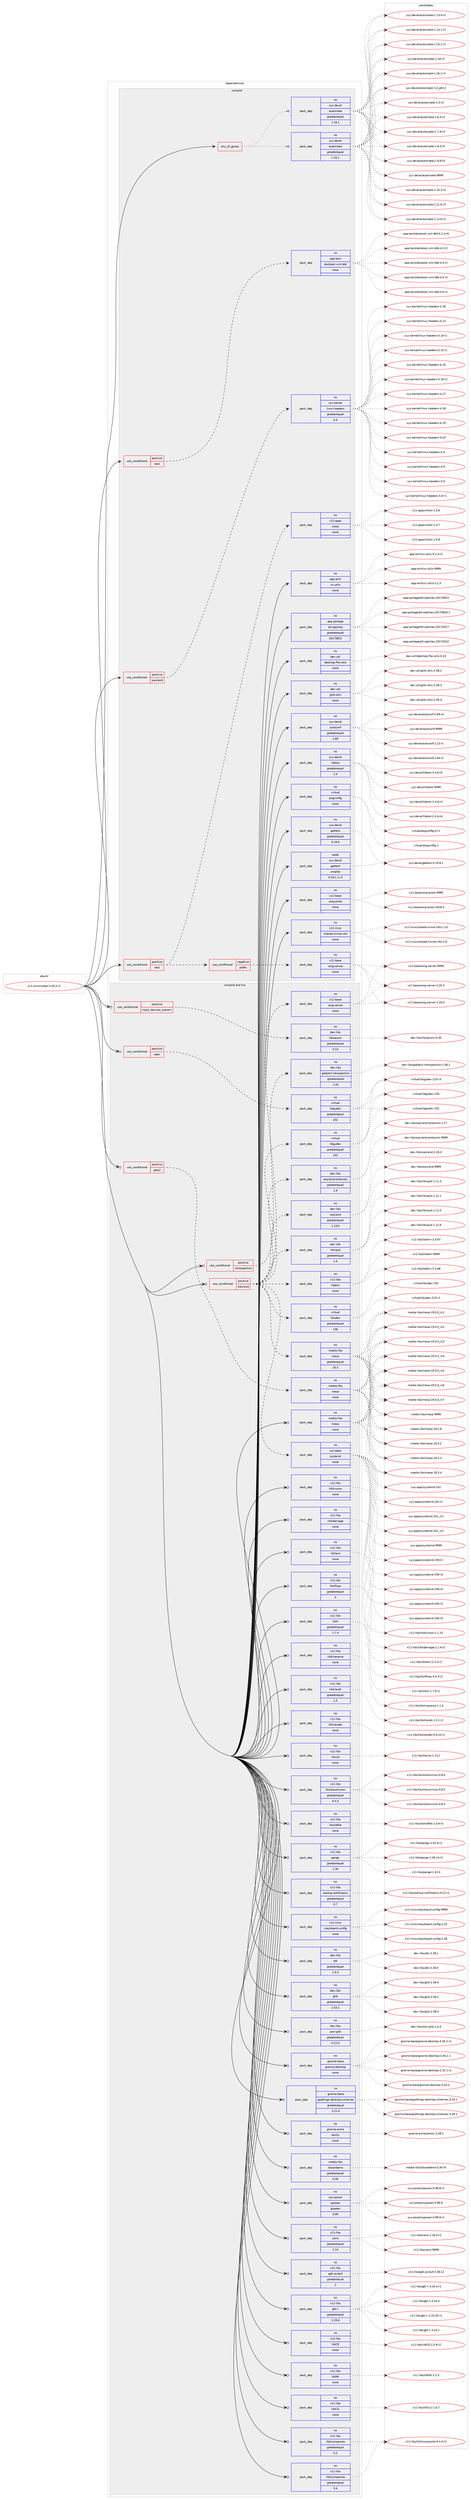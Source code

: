 digraph prolog {

# *************
# Graph options
# *************

newrank=true;
concentrate=true;
compound=true;
graph [rankdir=LR,fontname=Helvetica,fontsize=10,ranksep=1.5];#, ranksep=2.5, nodesep=0.2];
edge  [arrowhead=vee];
node  [fontname=Helvetica,fontsize=10];

# **********
# The ebuild
# **********

subgraph cluster_leftcol {
color=gray;
rank=same;
label=<<i>ebuild</i>>;
id [label="x11-wm/mutter-3.26.2-r1", color=red, width=4, href="../x11-wm/mutter-3.26.2-r1.svg"];
}

# ****************
# The dependencies
# ****************

subgraph cluster_midcol {
color=gray;
label=<<i>dependencies</i>>;
subgraph cluster_compile {
fillcolor="#eeeeee";
style=filled;
label=<<i>compile</i>>;
subgraph any28885 {
dependency1771106 [label=<<TABLE BORDER="0" CELLBORDER="1" CELLSPACING="0" CELLPADDING="4"><TR><TD CELLPADDING="10">any_of_group</TD></TR></TABLE>>, shape=none, color=red];subgraph pack1273752 {
dependency1771107 [label=<<TABLE BORDER="0" CELLBORDER="1" CELLSPACING="0" CELLPADDING="4" WIDTH="220"><TR><TD ROWSPAN="6" CELLPADDING="30">pack_dep</TD></TR><TR><TD WIDTH="110">no</TD></TR><TR><TD>sys-devel</TD></TR><TR><TD>automake</TD></TR><TR><TD>greaterequal</TD></TR><TR><TD>1.16.1</TD></TR></TABLE>>, shape=none, color=blue];
}
dependency1771106:e -> dependency1771107:w [weight=20,style="dotted",arrowhead="oinv"];
subgraph pack1273753 {
dependency1771108 [label=<<TABLE BORDER="0" CELLBORDER="1" CELLSPACING="0" CELLPADDING="4" WIDTH="220"><TR><TD ROWSPAN="6" CELLPADDING="30">pack_dep</TD></TR><TR><TD WIDTH="110">no</TD></TR><TR><TD>sys-devel</TD></TR><TR><TD>automake</TD></TR><TR><TD>greaterequal</TD></TR><TR><TD>1.15.1</TD></TR></TABLE>>, shape=none, color=blue];
}
dependency1771106:e -> dependency1771108:w [weight=20,style="dotted",arrowhead="oinv"];
}
id:e -> dependency1771106:w [weight=20,style="solid",arrowhead="vee"];
subgraph cond467456 {
dependency1771109 [label=<<TABLE BORDER="0" CELLBORDER="1" CELLSPACING="0" CELLPADDING="4"><TR><TD ROWSPAN="3" CELLPADDING="10">use_conditional</TD></TR><TR><TD>positive</TD></TR><TR><TD>test</TD></TR></TABLE>>, shape=none, color=red];
subgraph cond467457 {
dependency1771110 [label=<<TABLE BORDER="0" CELLBORDER="1" CELLSPACING="0" CELLPADDING="4"><TR><TD ROWSPAN="3" CELLPADDING="10">use_conditional</TD></TR><TR><TD>negative</TD></TR><TR><TD>prefix</TD></TR></TABLE>>, shape=none, color=red];
subgraph pack1273754 {
dependency1771111 [label=<<TABLE BORDER="0" CELLBORDER="1" CELLSPACING="0" CELLPADDING="4" WIDTH="220"><TR><TD ROWSPAN="6" CELLPADDING="30">pack_dep</TD></TR><TR><TD WIDTH="110">no</TD></TR><TR><TD>x11-base</TD></TR><TR><TD>xorg-server</TD></TR><TR><TD>none</TD></TR><TR><TD></TD></TR></TABLE>>, shape=none, color=blue];
}
dependency1771110:e -> dependency1771111:w [weight=20,style="dashed",arrowhead="vee"];
}
dependency1771109:e -> dependency1771110:w [weight=20,style="dashed",arrowhead="vee"];
subgraph pack1273755 {
dependency1771112 [label=<<TABLE BORDER="0" CELLBORDER="1" CELLSPACING="0" CELLPADDING="4" WIDTH="220"><TR><TD ROWSPAN="6" CELLPADDING="30">pack_dep</TD></TR><TR><TD WIDTH="110">no</TD></TR><TR><TD>x11-apps</TD></TR><TR><TD>xhost</TD></TR><TR><TD>none</TD></TR><TR><TD></TD></TR></TABLE>>, shape=none, color=blue];
}
dependency1771109:e -> dependency1771112:w [weight=20,style="dashed",arrowhead="vee"];
}
id:e -> dependency1771109:w [weight=20,style="solid",arrowhead="vee"];
subgraph cond467458 {
dependency1771113 [label=<<TABLE BORDER="0" CELLBORDER="1" CELLSPACING="0" CELLPADDING="4"><TR><TD ROWSPAN="3" CELLPADDING="10">use_conditional</TD></TR><TR><TD>positive</TD></TR><TR><TD>test</TD></TR></TABLE>>, shape=none, color=red];
subgraph pack1273756 {
dependency1771114 [label=<<TABLE BORDER="0" CELLBORDER="1" CELLSPACING="0" CELLPADDING="4" WIDTH="220"><TR><TD ROWSPAN="6" CELLPADDING="30">pack_dep</TD></TR><TR><TD WIDTH="110">no</TD></TR><TR><TD>app-text</TD></TR><TR><TD>docbook-xml-dtd</TD></TR><TR><TD>none</TD></TR><TR><TD></TD></TR></TABLE>>, shape=none, color=blue];
}
dependency1771113:e -> dependency1771114:w [weight=20,style="dashed",arrowhead="vee"];
}
id:e -> dependency1771113:w [weight=20,style="solid",arrowhead="vee"];
subgraph cond467459 {
dependency1771115 [label=<<TABLE BORDER="0" CELLBORDER="1" CELLSPACING="0" CELLPADDING="4"><TR><TD ROWSPAN="3" CELLPADDING="10">use_conditional</TD></TR><TR><TD>positive</TD></TR><TR><TD>wayland</TD></TR></TABLE>>, shape=none, color=red];
subgraph pack1273757 {
dependency1771116 [label=<<TABLE BORDER="0" CELLBORDER="1" CELLSPACING="0" CELLPADDING="4" WIDTH="220"><TR><TD ROWSPAN="6" CELLPADDING="30">pack_dep</TD></TR><TR><TD WIDTH="110">no</TD></TR><TR><TD>sys-kernel</TD></TR><TR><TD>linux-headers</TD></TR><TR><TD>greaterequal</TD></TR><TR><TD>4.4</TD></TR></TABLE>>, shape=none, color=blue];
}
dependency1771115:e -> dependency1771116:w [weight=20,style="dashed",arrowhead="vee"];
}
id:e -> dependency1771115:w [weight=20,style="solid",arrowhead="vee"];
subgraph pack1273758 {
dependency1771117 [label=<<TABLE BORDER="0" CELLBORDER="1" CELLSPACING="0" CELLPADDING="4" WIDTH="220"><TR><TD ROWSPAN="6" CELLPADDING="30">pack_dep</TD></TR><TR><TD WIDTH="110">no</TD></TR><TR><TD>app-arch</TD></TR><TR><TD>xz-utils</TD></TR><TR><TD>none</TD></TR><TR><TD></TD></TR></TABLE>>, shape=none, color=blue];
}
id:e -> dependency1771117:w [weight=20,style="solid",arrowhead="vee"];
subgraph pack1273759 {
dependency1771118 [label=<<TABLE BORDER="0" CELLBORDER="1" CELLSPACING="0" CELLPADDING="4" WIDTH="220"><TR><TD ROWSPAN="6" CELLPADDING="30">pack_dep</TD></TR><TR><TD WIDTH="110">no</TD></TR><TR><TD>app-portage</TD></TR><TR><TD>elt-patches</TD></TR><TR><TD>greaterequal</TD></TR><TR><TD>20170815</TD></TR></TABLE>>, shape=none, color=blue];
}
id:e -> dependency1771118:w [weight=20,style="solid",arrowhead="vee"];
subgraph pack1273760 {
dependency1771119 [label=<<TABLE BORDER="0" CELLBORDER="1" CELLSPACING="0" CELLPADDING="4" WIDTH="220"><TR><TD ROWSPAN="6" CELLPADDING="30">pack_dep</TD></TR><TR><TD WIDTH="110">no</TD></TR><TR><TD>dev-util</TD></TR><TR><TD>desktop-file-utils</TD></TR><TR><TD>none</TD></TR><TR><TD></TD></TR></TABLE>>, shape=none, color=blue];
}
id:e -> dependency1771119:w [weight=20,style="solid",arrowhead="vee"];
subgraph pack1273761 {
dependency1771120 [label=<<TABLE BORDER="0" CELLBORDER="1" CELLSPACING="0" CELLPADDING="4" WIDTH="220"><TR><TD ROWSPAN="6" CELLPADDING="30">pack_dep</TD></TR><TR><TD WIDTH="110">no</TD></TR><TR><TD>dev-util</TD></TR><TR><TD>glib-utils</TD></TR><TR><TD>none</TD></TR><TR><TD></TD></TR></TABLE>>, shape=none, color=blue];
}
id:e -> dependency1771120:w [weight=20,style="solid",arrowhead="vee"];
subgraph pack1273762 {
dependency1771121 [label=<<TABLE BORDER="0" CELLBORDER="1" CELLSPACING="0" CELLPADDING="4" WIDTH="220"><TR><TD ROWSPAN="6" CELLPADDING="30">pack_dep</TD></TR><TR><TD WIDTH="110">no</TD></TR><TR><TD>sys-devel</TD></TR><TR><TD>autoconf</TD></TR><TR><TD>greaterequal</TD></TR><TR><TD>2.69</TD></TR></TABLE>>, shape=none, color=blue];
}
id:e -> dependency1771121:w [weight=20,style="solid",arrowhead="vee"];
subgraph pack1273763 {
dependency1771122 [label=<<TABLE BORDER="0" CELLBORDER="1" CELLSPACING="0" CELLPADDING="4" WIDTH="220"><TR><TD ROWSPAN="6" CELLPADDING="30">pack_dep</TD></TR><TR><TD WIDTH="110">no</TD></TR><TR><TD>sys-devel</TD></TR><TR><TD>gettext</TD></TR><TR><TD>greaterequal</TD></TR><TR><TD>0.19.6</TD></TR></TABLE>>, shape=none, color=blue];
}
id:e -> dependency1771122:w [weight=20,style="solid",arrowhead="vee"];
subgraph pack1273764 {
dependency1771123 [label=<<TABLE BORDER="0" CELLBORDER="1" CELLSPACING="0" CELLPADDING="4" WIDTH="220"><TR><TD ROWSPAN="6" CELLPADDING="30">pack_dep</TD></TR><TR><TD WIDTH="110">no</TD></TR><TR><TD>sys-devel</TD></TR><TR><TD>libtool</TD></TR><TR><TD>greaterequal</TD></TR><TR><TD>2.4</TD></TR></TABLE>>, shape=none, color=blue];
}
id:e -> dependency1771123:w [weight=20,style="solid",arrowhead="vee"];
subgraph pack1273765 {
dependency1771124 [label=<<TABLE BORDER="0" CELLBORDER="1" CELLSPACING="0" CELLPADDING="4" WIDTH="220"><TR><TD ROWSPAN="6" CELLPADDING="30">pack_dep</TD></TR><TR><TD WIDTH="110">no</TD></TR><TR><TD>virtual</TD></TR><TR><TD>pkgconfig</TD></TR><TR><TD>none</TD></TR><TR><TD></TD></TR></TABLE>>, shape=none, color=blue];
}
id:e -> dependency1771124:w [weight=20,style="solid",arrowhead="vee"];
subgraph pack1273766 {
dependency1771125 [label=<<TABLE BORDER="0" CELLBORDER="1" CELLSPACING="0" CELLPADDING="4" WIDTH="220"><TR><TD ROWSPAN="6" CELLPADDING="30">pack_dep</TD></TR><TR><TD WIDTH="110">no</TD></TR><TR><TD>x11-base</TD></TR><TR><TD>xorg-proto</TD></TR><TR><TD>none</TD></TR><TR><TD></TD></TR></TABLE>>, shape=none, color=blue];
}
id:e -> dependency1771125:w [weight=20,style="solid",arrowhead="vee"];
subgraph pack1273767 {
dependency1771126 [label=<<TABLE BORDER="0" CELLBORDER="1" CELLSPACING="0" CELLPADDING="4" WIDTH="220"><TR><TD ROWSPAN="6" CELLPADDING="30">pack_dep</TD></TR><TR><TD WIDTH="110">no</TD></TR><TR><TD>x11-misc</TD></TR><TR><TD>shared-mime-info</TD></TR><TR><TD>none</TD></TR><TR><TD></TD></TR></TABLE>>, shape=none, color=blue];
}
id:e -> dependency1771126:w [weight=20,style="solid",arrowhead="vee"];
subgraph pack1273768 {
dependency1771127 [label=<<TABLE BORDER="0" CELLBORDER="1" CELLSPACING="0" CELLPADDING="4" WIDTH="220"><TR><TD ROWSPAN="6" CELLPADDING="30">pack_dep</TD></TR><TR><TD WIDTH="110">weak</TD></TR><TR><TD>sys-devel</TD></TR><TR><TD>gettext</TD></TR><TR><TD>smaller</TD></TR><TR><TD>0.18.1.1-r3</TD></TR></TABLE>>, shape=none, color=blue];
}
id:e -> dependency1771127:w [weight=20,style="solid",arrowhead="vee"];
}
subgraph cluster_compileandrun {
fillcolor="#eeeeee";
style=filled;
label=<<i>compile and run</i>>;
subgraph cond467460 {
dependency1771128 [label=<<TABLE BORDER="0" CELLBORDER="1" CELLSPACING="0" CELLPADDING="4"><TR><TD ROWSPAN="3" CELLPADDING="10">use_conditional</TD></TR><TR><TD>positive</TD></TR><TR><TD>gles2</TD></TR></TABLE>>, shape=none, color=red];
subgraph pack1273769 {
dependency1771129 [label=<<TABLE BORDER="0" CELLBORDER="1" CELLSPACING="0" CELLPADDING="4" WIDTH="220"><TR><TD ROWSPAN="6" CELLPADDING="30">pack_dep</TD></TR><TR><TD WIDTH="110">no</TD></TR><TR><TD>media-libs</TD></TR><TR><TD>mesa</TD></TR><TR><TD>none</TD></TR><TR><TD></TD></TR></TABLE>>, shape=none, color=blue];
}
dependency1771128:e -> dependency1771129:w [weight=20,style="dashed",arrowhead="vee"];
}
id:e -> dependency1771128:w [weight=20,style="solid",arrowhead="odotvee"];
subgraph cond467461 {
dependency1771130 [label=<<TABLE BORDER="0" CELLBORDER="1" CELLSPACING="0" CELLPADDING="4"><TR><TD ROWSPAN="3" CELLPADDING="10">use_conditional</TD></TR><TR><TD>positive</TD></TR><TR><TD>input_devices_wacom</TD></TR></TABLE>>, shape=none, color=red];
subgraph pack1273770 {
dependency1771131 [label=<<TABLE BORDER="0" CELLBORDER="1" CELLSPACING="0" CELLPADDING="4" WIDTH="220"><TR><TD ROWSPAN="6" CELLPADDING="30">pack_dep</TD></TR><TR><TD WIDTH="110">no</TD></TR><TR><TD>dev-libs</TD></TR><TR><TD>libwacom</TD></TR><TR><TD>greaterequal</TD></TR><TR><TD>0.13</TD></TR></TABLE>>, shape=none, color=blue];
}
dependency1771130:e -> dependency1771131:w [weight=20,style="dashed",arrowhead="vee"];
}
id:e -> dependency1771130:w [weight=20,style="solid",arrowhead="odotvee"];
subgraph cond467462 {
dependency1771132 [label=<<TABLE BORDER="0" CELLBORDER="1" CELLSPACING="0" CELLPADDING="4"><TR><TD ROWSPAN="3" CELLPADDING="10">use_conditional</TD></TR><TR><TD>positive</TD></TR><TR><TD>introspection</TD></TR></TABLE>>, shape=none, color=red];
subgraph pack1273771 {
dependency1771133 [label=<<TABLE BORDER="0" CELLBORDER="1" CELLSPACING="0" CELLPADDING="4" WIDTH="220"><TR><TD ROWSPAN="6" CELLPADDING="30">pack_dep</TD></TR><TR><TD WIDTH="110">no</TD></TR><TR><TD>dev-libs</TD></TR><TR><TD>gobject-introspection</TD></TR><TR><TD>greaterequal</TD></TR><TR><TD>1.42</TD></TR></TABLE>>, shape=none, color=blue];
}
dependency1771132:e -> dependency1771133:w [weight=20,style="dashed",arrowhead="vee"];
}
id:e -> dependency1771132:w [weight=20,style="solid",arrowhead="odotvee"];
subgraph cond467463 {
dependency1771134 [label=<<TABLE BORDER="0" CELLBORDER="1" CELLSPACING="0" CELLPADDING="4"><TR><TD ROWSPAN="3" CELLPADDING="10">use_conditional</TD></TR><TR><TD>positive</TD></TR><TR><TD>udev</TD></TR></TABLE>>, shape=none, color=red];
subgraph pack1273772 {
dependency1771135 [label=<<TABLE BORDER="0" CELLBORDER="1" CELLSPACING="0" CELLPADDING="4" WIDTH="220"><TR><TD ROWSPAN="6" CELLPADDING="30">pack_dep</TD></TR><TR><TD WIDTH="110">no</TD></TR><TR><TD>virtual</TD></TR><TR><TD>libgudev</TD></TR><TR><TD>greaterequal</TD></TR><TR><TD>232</TD></TR></TABLE>>, shape=none, color=blue];
}
dependency1771134:e -> dependency1771135:w [weight=20,style="dashed",arrowhead="vee"];
}
id:e -> dependency1771134:w [weight=20,style="solid",arrowhead="odotvee"];
subgraph cond467464 {
dependency1771136 [label=<<TABLE BORDER="0" CELLBORDER="1" CELLSPACING="0" CELLPADDING="4"><TR><TD ROWSPAN="3" CELLPADDING="10">use_conditional</TD></TR><TR><TD>positive</TD></TR><TR><TD>wayland</TD></TR></TABLE>>, shape=none, color=red];
subgraph pack1273773 {
dependency1771137 [label=<<TABLE BORDER="0" CELLBORDER="1" CELLSPACING="0" CELLPADDING="4" WIDTH="220"><TR><TD ROWSPAN="6" CELLPADDING="30">pack_dep</TD></TR><TR><TD WIDTH="110">no</TD></TR><TR><TD>dev-libs</TD></TR><TR><TD>libinput</TD></TR><TR><TD>greaterequal</TD></TR><TR><TD>1.4</TD></TR></TABLE>>, shape=none, color=blue];
}
dependency1771136:e -> dependency1771137:w [weight=20,style="dashed",arrowhead="vee"];
subgraph pack1273774 {
dependency1771138 [label=<<TABLE BORDER="0" CELLBORDER="1" CELLSPACING="0" CELLPADDING="4" WIDTH="220"><TR><TD ROWSPAN="6" CELLPADDING="30">pack_dep</TD></TR><TR><TD WIDTH="110">no</TD></TR><TR><TD>dev-libs</TD></TR><TR><TD>wayland</TD></TR><TR><TD>greaterequal</TD></TR><TR><TD>1.13.0</TD></TR></TABLE>>, shape=none, color=blue];
}
dependency1771136:e -> dependency1771138:w [weight=20,style="dashed",arrowhead="vee"];
subgraph pack1273775 {
dependency1771139 [label=<<TABLE BORDER="0" CELLBORDER="1" CELLSPACING="0" CELLPADDING="4" WIDTH="220"><TR><TD ROWSPAN="6" CELLPADDING="30">pack_dep</TD></TR><TR><TD WIDTH="110">no</TD></TR><TR><TD>dev-libs</TD></TR><TR><TD>wayland-protocols</TD></TR><TR><TD>greaterequal</TD></TR><TR><TD>1.9</TD></TR></TABLE>>, shape=none, color=blue];
}
dependency1771136:e -> dependency1771139:w [weight=20,style="dashed",arrowhead="vee"];
subgraph pack1273776 {
dependency1771140 [label=<<TABLE BORDER="0" CELLBORDER="1" CELLSPACING="0" CELLPADDING="4" WIDTH="220"><TR><TD ROWSPAN="6" CELLPADDING="30">pack_dep</TD></TR><TR><TD WIDTH="110">no</TD></TR><TR><TD>media-libs</TD></TR><TR><TD>mesa</TD></TR><TR><TD>greaterequal</TD></TR><TR><TD>10.3</TD></TR></TABLE>>, shape=none, color=blue];
}
dependency1771136:e -> dependency1771140:w [weight=20,style="dashed",arrowhead="vee"];
subgraph pack1273777 {
dependency1771141 [label=<<TABLE BORDER="0" CELLBORDER="1" CELLSPACING="0" CELLPADDING="4" WIDTH="220"><TR><TD ROWSPAN="6" CELLPADDING="30">pack_dep</TD></TR><TR><TD WIDTH="110">no</TD></TR><TR><TD>sys-apps</TD></TR><TR><TD>systemd</TD></TR><TR><TD>none</TD></TR><TR><TD></TD></TR></TABLE>>, shape=none, color=blue];
}
dependency1771136:e -> dependency1771141:w [weight=20,style="dashed",arrowhead="vee"];
subgraph pack1273778 {
dependency1771142 [label=<<TABLE BORDER="0" CELLBORDER="1" CELLSPACING="0" CELLPADDING="4" WIDTH="220"><TR><TD ROWSPAN="6" CELLPADDING="30">pack_dep</TD></TR><TR><TD WIDTH="110">no</TD></TR><TR><TD>virtual</TD></TR><TR><TD>libgudev</TD></TR><TR><TD>greaterequal</TD></TR><TR><TD>232</TD></TR></TABLE>>, shape=none, color=blue];
}
dependency1771136:e -> dependency1771142:w [weight=20,style="dashed",arrowhead="vee"];
subgraph pack1273779 {
dependency1771143 [label=<<TABLE BORDER="0" CELLBORDER="1" CELLSPACING="0" CELLPADDING="4" WIDTH="220"><TR><TD ROWSPAN="6" CELLPADDING="30">pack_dep</TD></TR><TR><TD WIDTH="110">no</TD></TR><TR><TD>virtual</TD></TR><TR><TD>libudev</TD></TR><TR><TD>greaterequal</TD></TR><TR><TD>136</TD></TR></TABLE>>, shape=none, color=blue];
}
dependency1771136:e -> dependency1771143:w [weight=20,style="dashed",arrowhead="vee"];
subgraph pack1273780 {
dependency1771144 [label=<<TABLE BORDER="0" CELLBORDER="1" CELLSPACING="0" CELLPADDING="4" WIDTH="220"><TR><TD ROWSPAN="6" CELLPADDING="30">pack_dep</TD></TR><TR><TD WIDTH="110">no</TD></TR><TR><TD>x11-base</TD></TR><TR><TD>xorg-server</TD></TR><TR><TD>none</TD></TR><TR><TD></TD></TR></TABLE>>, shape=none, color=blue];
}
dependency1771136:e -> dependency1771144:w [weight=20,style="dashed",arrowhead="vee"];
subgraph pack1273781 {
dependency1771145 [label=<<TABLE BORDER="0" CELLBORDER="1" CELLSPACING="0" CELLPADDING="4" WIDTH="220"><TR><TD ROWSPAN="6" CELLPADDING="30">pack_dep</TD></TR><TR><TD WIDTH="110">no</TD></TR><TR><TD>x11-libs</TD></TR><TR><TD>libdrm</TD></TR><TR><TD>none</TD></TR><TR><TD></TD></TR></TABLE>>, shape=none, color=blue];
}
dependency1771136:e -> dependency1771145:w [weight=20,style="dashed",arrowhead="vee"];
}
id:e -> dependency1771136:w [weight=20,style="solid",arrowhead="odotvee"];
subgraph pack1273782 {
dependency1771146 [label=<<TABLE BORDER="0" CELLBORDER="1" CELLSPACING="0" CELLPADDING="4" WIDTH="220"><TR><TD ROWSPAN="6" CELLPADDING="30">pack_dep</TD></TR><TR><TD WIDTH="110">no</TD></TR><TR><TD>dev-libs</TD></TR><TR><TD>atk</TD></TR><TR><TD>greaterequal</TD></TR><TR><TD>2.5.3</TD></TR></TABLE>>, shape=none, color=blue];
}
id:e -> dependency1771146:w [weight=20,style="solid",arrowhead="odotvee"];
subgraph pack1273783 {
dependency1771147 [label=<<TABLE BORDER="0" CELLBORDER="1" CELLSPACING="0" CELLPADDING="4" WIDTH="220"><TR><TD ROWSPAN="6" CELLPADDING="30">pack_dep</TD></TR><TR><TD WIDTH="110">no</TD></TR><TR><TD>dev-libs</TD></TR><TR><TD>glib</TD></TR><TR><TD>greaterequal</TD></TR><TR><TD>2.53.2</TD></TR></TABLE>>, shape=none, color=blue];
}
id:e -> dependency1771147:w [weight=20,style="solid",arrowhead="odotvee"];
subgraph pack1273784 {
dependency1771148 [label=<<TABLE BORDER="0" CELLBORDER="1" CELLSPACING="0" CELLPADDING="4" WIDTH="220"><TR><TD ROWSPAN="6" CELLPADDING="30">pack_dep</TD></TR><TR><TD WIDTH="110">no</TD></TR><TR><TD>dev-libs</TD></TR><TR><TD>json-glib</TD></TR><TR><TD>greaterequal</TD></TR><TR><TD>0.12.0</TD></TR></TABLE>>, shape=none, color=blue];
}
id:e -> dependency1771148:w [weight=20,style="solid",arrowhead="odotvee"];
subgraph pack1273785 {
dependency1771149 [label=<<TABLE BORDER="0" CELLBORDER="1" CELLSPACING="0" CELLPADDING="4" WIDTH="220"><TR><TD ROWSPAN="6" CELLPADDING="30">pack_dep</TD></TR><TR><TD WIDTH="110">no</TD></TR><TR><TD>gnome-base</TD></TR><TR><TD>gnome-desktop</TD></TR><TR><TD>none</TD></TR><TR><TD></TD></TR></TABLE>>, shape=none, color=blue];
}
id:e -> dependency1771149:w [weight=20,style="solid",arrowhead="odotvee"];
subgraph pack1273786 {
dependency1771150 [label=<<TABLE BORDER="0" CELLBORDER="1" CELLSPACING="0" CELLPADDING="4" WIDTH="220"><TR><TD ROWSPAN="6" CELLPADDING="30">pack_dep</TD></TR><TR><TD WIDTH="110">no</TD></TR><TR><TD>gnome-base</TD></TR><TR><TD>gsettings-desktop-schemas</TD></TR><TR><TD>greaterequal</TD></TR><TR><TD>3.21.4</TD></TR></TABLE>>, shape=none, color=blue];
}
id:e -> dependency1771150:w [weight=20,style="solid",arrowhead="odotvee"];
subgraph pack1273787 {
dependency1771151 [label=<<TABLE BORDER="0" CELLBORDER="1" CELLSPACING="0" CELLPADDING="4" WIDTH="220"><TR><TD ROWSPAN="6" CELLPADDING="30">pack_dep</TD></TR><TR><TD WIDTH="110">no</TD></TR><TR><TD>gnome-extra</TD></TR><TR><TD>zenity</TD></TR><TR><TD>none</TD></TR><TR><TD></TD></TR></TABLE>>, shape=none, color=blue];
}
id:e -> dependency1771151:w [weight=20,style="solid",arrowhead="odotvee"];
subgraph pack1273788 {
dependency1771152 [label=<<TABLE BORDER="0" CELLBORDER="1" CELLSPACING="0" CELLPADDING="4" WIDTH="220"><TR><TD ROWSPAN="6" CELLPADDING="30">pack_dep</TD></TR><TR><TD WIDTH="110">no</TD></TR><TR><TD>media-libs</TD></TR><TR><TD>libcanberra</TD></TR><TR><TD>greaterequal</TD></TR><TR><TD>0.26</TD></TR></TABLE>>, shape=none, color=blue];
}
id:e -> dependency1771152:w [weight=20,style="solid",arrowhead="odotvee"];
subgraph pack1273789 {
dependency1771153 [label=<<TABLE BORDER="0" CELLBORDER="1" CELLSPACING="0" CELLPADDING="4" WIDTH="220"><TR><TD ROWSPAN="6" CELLPADDING="30">pack_dep</TD></TR><TR><TD WIDTH="110">no</TD></TR><TR><TD>media-libs</TD></TR><TR><TD>mesa</TD></TR><TR><TD>none</TD></TR><TR><TD></TD></TR></TABLE>>, shape=none, color=blue];
}
id:e -> dependency1771153:w [weight=20,style="solid",arrowhead="odotvee"];
subgraph pack1273790 {
dependency1771154 [label=<<TABLE BORDER="0" CELLBORDER="1" CELLSPACING="0" CELLPADDING="4" WIDTH="220"><TR><TD ROWSPAN="6" CELLPADDING="30">pack_dep</TD></TR><TR><TD WIDTH="110">no</TD></TR><TR><TD>sys-power</TD></TR><TR><TD>upower</TD></TR><TR><TD>greater</TD></TR><TR><TD>0.99</TD></TR></TABLE>>, shape=none, color=blue];
}
id:e -> dependency1771154:w [weight=20,style="solid",arrowhead="odotvee"];
subgraph pack1273791 {
dependency1771155 [label=<<TABLE BORDER="0" CELLBORDER="1" CELLSPACING="0" CELLPADDING="4" WIDTH="220"><TR><TD ROWSPAN="6" CELLPADDING="30">pack_dep</TD></TR><TR><TD WIDTH="110">no</TD></TR><TR><TD>x11-libs</TD></TR><TR><TD>cairo</TD></TR><TR><TD>greaterequal</TD></TR><TR><TD>1.14</TD></TR></TABLE>>, shape=none, color=blue];
}
id:e -> dependency1771155:w [weight=20,style="solid",arrowhead="odotvee"];
subgraph pack1273792 {
dependency1771156 [label=<<TABLE BORDER="0" CELLBORDER="1" CELLSPACING="0" CELLPADDING="4" WIDTH="220"><TR><TD ROWSPAN="6" CELLPADDING="30">pack_dep</TD></TR><TR><TD WIDTH="110">no</TD></TR><TR><TD>x11-libs</TD></TR><TR><TD>gdk-pixbuf</TD></TR><TR><TD>greaterequal</TD></TR><TR><TD>2</TD></TR></TABLE>>, shape=none, color=blue];
}
id:e -> dependency1771156:w [weight=20,style="solid",arrowhead="odotvee"];
subgraph pack1273793 {
dependency1771157 [label=<<TABLE BORDER="0" CELLBORDER="1" CELLSPACING="0" CELLPADDING="4" WIDTH="220"><TR><TD ROWSPAN="6" CELLPADDING="30">pack_dep</TD></TR><TR><TD WIDTH="110">no</TD></TR><TR><TD>x11-libs</TD></TR><TR><TD>gtk+</TD></TR><TR><TD>greaterequal</TD></TR><TR><TD>3.19.8</TD></TR></TABLE>>, shape=none, color=blue];
}
id:e -> dependency1771157:w [weight=20,style="solid",arrowhead="odotvee"];
subgraph pack1273794 {
dependency1771158 [label=<<TABLE BORDER="0" CELLBORDER="1" CELLSPACING="0" CELLPADDING="4" WIDTH="220"><TR><TD ROWSPAN="6" CELLPADDING="30">pack_dep</TD></TR><TR><TD WIDTH="110">no</TD></TR><TR><TD>x11-libs</TD></TR><TR><TD>libICE</TD></TR><TR><TD>none</TD></TR><TR><TD></TD></TR></TABLE>>, shape=none, color=blue];
}
id:e -> dependency1771158:w [weight=20,style="solid",arrowhead="odotvee"];
subgraph pack1273795 {
dependency1771159 [label=<<TABLE BORDER="0" CELLBORDER="1" CELLSPACING="0" CELLPADDING="4" WIDTH="220"><TR><TD ROWSPAN="6" CELLPADDING="30">pack_dep</TD></TR><TR><TD WIDTH="110">no</TD></TR><TR><TD>x11-libs</TD></TR><TR><TD>libSM</TD></TR><TR><TD>none</TD></TR><TR><TD></TD></TR></TABLE>>, shape=none, color=blue];
}
id:e -> dependency1771159:w [weight=20,style="solid",arrowhead="odotvee"];
subgraph pack1273796 {
dependency1771160 [label=<<TABLE BORDER="0" CELLBORDER="1" CELLSPACING="0" CELLPADDING="4" WIDTH="220"><TR><TD ROWSPAN="6" CELLPADDING="30">pack_dep</TD></TR><TR><TD WIDTH="110">no</TD></TR><TR><TD>x11-libs</TD></TR><TR><TD>libX11</TD></TR><TR><TD>none</TD></TR><TR><TD></TD></TR></TABLE>>, shape=none, color=blue];
}
id:e -> dependency1771160:w [weight=20,style="solid",arrowhead="odotvee"];
subgraph pack1273797 {
dependency1771161 [label=<<TABLE BORDER="0" CELLBORDER="1" CELLSPACING="0" CELLPADDING="4" WIDTH="220"><TR><TD ROWSPAN="6" CELLPADDING="30">pack_dep</TD></TR><TR><TD WIDTH="110">no</TD></TR><TR><TD>x11-libs</TD></TR><TR><TD>libXcomposite</TD></TR><TR><TD>greaterequal</TD></TR><TR><TD>0.2</TD></TR></TABLE>>, shape=none, color=blue];
}
id:e -> dependency1771161:w [weight=20,style="solid",arrowhead="odotvee"];
subgraph pack1273798 {
dependency1771162 [label=<<TABLE BORDER="0" CELLBORDER="1" CELLSPACING="0" CELLPADDING="4" WIDTH="220"><TR><TD ROWSPAN="6" CELLPADDING="30">pack_dep</TD></TR><TR><TD WIDTH="110">no</TD></TR><TR><TD>x11-libs</TD></TR><TR><TD>libXcomposite</TD></TR><TR><TD>greaterequal</TD></TR><TR><TD>0.4</TD></TR></TABLE>>, shape=none, color=blue];
}
id:e -> dependency1771162:w [weight=20,style="solid",arrowhead="odotvee"];
subgraph pack1273799 {
dependency1771163 [label=<<TABLE BORDER="0" CELLBORDER="1" CELLSPACING="0" CELLPADDING="4" WIDTH="220"><TR><TD ROWSPAN="6" CELLPADDING="30">pack_dep</TD></TR><TR><TD WIDTH="110">no</TD></TR><TR><TD>x11-libs</TD></TR><TR><TD>libXcursor</TD></TR><TR><TD>none</TD></TR><TR><TD></TD></TR></TABLE>>, shape=none, color=blue];
}
id:e -> dependency1771163:w [weight=20,style="solid",arrowhead="odotvee"];
subgraph pack1273800 {
dependency1771164 [label=<<TABLE BORDER="0" CELLBORDER="1" CELLSPACING="0" CELLPADDING="4" WIDTH="220"><TR><TD ROWSPAN="6" CELLPADDING="30">pack_dep</TD></TR><TR><TD WIDTH="110">no</TD></TR><TR><TD>x11-libs</TD></TR><TR><TD>libXdamage</TD></TR><TR><TD>none</TD></TR><TR><TD></TD></TR></TABLE>>, shape=none, color=blue];
}
id:e -> dependency1771164:w [weight=20,style="solid",arrowhead="odotvee"];
subgraph pack1273801 {
dependency1771165 [label=<<TABLE BORDER="0" CELLBORDER="1" CELLSPACING="0" CELLPADDING="4" WIDTH="220"><TR><TD ROWSPAN="6" CELLPADDING="30">pack_dep</TD></TR><TR><TD WIDTH="110">no</TD></TR><TR><TD>x11-libs</TD></TR><TR><TD>libXext</TD></TR><TR><TD>none</TD></TR><TR><TD></TD></TR></TABLE>>, shape=none, color=blue];
}
id:e -> dependency1771165:w [weight=20,style="solid",arrowhead="odotvee"];
subgraph pack1273802 {
dependency1771166 [label=<<TABLE BORDER="0" CELLBORDER="1" CELLSPACING="0" CELLPADDING="4" WIDTH="220"><TR><TD ROWSPAN="6" CELLPADDING="30">pack_dep</TD></TR><TR><TD WIDTH="110">no</TD></TR><TR><TD>x11-libs</TD></TR><TR><TD>libXfixes</TD></TR><TR><TD>greaterequal</TD></TR><TR><TD>3</TD></TR></TABLE>>, shape=none, color=blue];
}
id:e -> dependency1771166:w [weight=20,style="solid",arrowhead="odotvee"];
subgraph pack1273803 {
dependency1771167 [label=<<TABLE BORDER="0" CELLBORDER="1" CELLSPACING="0" CELLPADDING="4" WIDTH="220"><TR><TD ROWSPAN="6" CELLPADDING="30">pack_dep</TD></TR><TR><TD WIDTH="110">no</TD></TR><TR><TD>x11-libs</TD></TR><TR><TD>libXi</TD></TR><TR><TD>greaterequal</TD></TR><TR><TD>1.7.4</TD></TR></TABLE>>, shape=none, color=blue];
}
id:e -> dependency1771167:w [weight=20,style="solid",arrowhead="odotvee"];
subgraph pack1273804 {
dependency1771168 [label=<<TABLE BORDER="0" CELLBORDER="1" CELLSPACING="0" CELLPADDING="4" WIDTH="220"><TR><TD ROWSPAN="6" CELLPADDING="30">pack_dep</TD></TR><TR><TD WIDTH="110">no</TD></TR><TR><TD>x11-libs</TD></TR><TR><TD>libXinerama</TD></TR><TR><TD>none</TD></TR><TR><TD></TD></TR></TABLE>>, shape=none, color=blue];
}
id:e -> dependency1771168:w [weight=20,style="solid",arrowhead="odotvee"];
subgraph pack1273805 {
dependency1771169 [label=<<TABLE BORDER="0" CELLBORDER="1" CELLSPACING="0" CELLPADDING="4" WIDTH="220"><TR><TD ROWSPAN="6" CELLPADDING="30">pack_dep</TD></TR><TR><TD WIDTH="110">no</TD></TR><TR><TD>x11-libs</TD></TR><TR><TD>libXrandr</TD></TR><TR><TD>greaterequal</TD></TR><TR><TD>1.5</TD></TR></TABLE>>, shape=none, color=blue];
}
id:e -> dependency1771169:w [weight=20,style="solid",arrowhead="odotvee"];
subgraph pack1273806 {
dependency1771170 [label=<<TABLE BORDER="0" CELLBORDER="1" CELLSPACING="0" CELLPADDING="4" WIDTH="220"><TR><TD ROWSPAN="6" CELLPADDING="30">pack_dep</TD></TR><TR><TD WIDTH="110">no</TD></TR><TR><TD>x11-libs</TD></TR><TR><TD>libXrender</TD></TR><TR><TD>none</TD></TR><TR><TD></TD></TR></TABLE>>, shape=none, color=blue];
}
id:e -> dependency1771170:w [weight=20,style="solid",arrowhead="odotvee"];
subgraph pack1273807 {
dependency1771171 [label=<<TABLE BORDER="0" CELLBORDER="1" CELLSPACING="0" CELLPADDING="4" WIDTH="220"><TR><TD ROWSPAN="6" CELLPADDING="30">pack_dep</TD></TR><TR><TD WIDTH="110">no</TD></TR><TR><TD>x11-libs</TD></TR><TR><TD>libxcb</TD></TR><TR><TD>none</TD></TR><TR><TD></TD></TR></TABLE>>, shape=none, color=blue];
}
id:e -> dependency1771171:w [weight=20,style="solid",arrowhead="odotvee"];
subgraph pack1273808 {
dependency1771172 [label=<<TABLE BORDER="0" CELLBORDER="1" CELLSPACING="0" CELLPADDING="4" WIDTH="220"><TR><TD ROWSPAN="6" CELLPADDING="30">pack_dep</TD></TR><TR><TD WIDTH="110">no</TD></TR><TR><TD>x11-libs</TD></TR><TR><TD>libxkbcommon</TD></TR><TR><TD>greaterequal</TD></TR><TR><TD>0.4.3</TD></TR></TABLE>>, shape=none, color=blue];
}
id:e -> dependency1771172:w [weight=20,style="solid",arrowhead="odotvee"];
subgraph pack1273809 {
dependency1771173 [label=<<TABLE BORDER="0" CELLBORDER="1" CELLSPACING="0" CELLPADDING="4" WIDTH="220"><TR><TD ROWSPAN="6" CELLPADDING="30">pack_dep</TD></TR><TR><TD WIDTH="110">no</TD></TR><TR><TD>x11-libs</TD></TR><TR><TD>libxkbfile</TD></TR><TR><TD>none</TD></TR><TR><TD></TD></TR></TABLE>>, shape=none, color=blue];
}
id:e -> dependency1771173:w [weight=20,style="solid",arrowhead="odotvee"];
subgraph pack1273810 {
dependency1771174 [label=<<TABLE BORDER="0" CELLBORDER="1" CELLSPACING="0" CELLPADDING="4" WIDTH="220"><TR><TD ROWSPAN="6" CELLPADDING="30">pack_dep</TD></TR><TR><TD WIDTH="110">no</TD></TR><TR><TD>x11-libs</TD></TR><TR><TD>pango</TD></TR><TR><TD>greaterequal</TD></TR><TR><TD>1.30</TD></TR></TABLE>>, shape=none, color=blue];
}
id:e -> dependency1771174:w [weight=20,style="solid",arrowhead="odotvee"];
subgraph pack1273811 {
dependency1771175 [label=<<TABLE BORDER="0" CELLBORDER="1" CELLSPACING="0" CELLPADDING="4" WIDTH="220"><TR><TD ROWSPAN="6" CELLPADDING="30">pack_dep</TD></TR><TR><TD WIDTH="110">no</TD></TR><TR><TD>x11-libs</TD></TR><TR><TD>startup-notification</TD></TR><TR><TD>greaterequal</TD></TR><TR><TD>0.7</TD></TR></TABLE>>, shape=none, color=blue];
}
id:e -> dependency1771175:w [weight=20,style="solid",arrowhead="odotvee"];
subgraph pack1273812 {
dependency1771176 [label=<<TABLE BORDER="0" CELLBORDER="1" CELLSPACING="0" CELLPADDING="4" WIDTH="220"><TR><TD ROWSPAN="6" CELLPADDING="30">pack_dep</TD></TR><TR><TD WIDTH="110">no</TD></TR><TR><TD>x11-misc</TD></TR><TR><TD>xkeyboard-config</TD></TR><TR><TD>none</TD></TR><TR><TD></TD></TR></TABLE>>, shape=none, color=blue];
}
id:e -> dependency1771176:w [weight=20,style="solid",arrowhead="odotvee"];
}
subgraph cluster_run {
fillcolor="#eeeeee";
style=filled;
label=<<i>run</i>>;
}
}

# **************
# The candidates
# **************

subgraph cluster_choices {
rank=same;
color=gray;
label=<<i>candidates</i>>;

subgraph choice1273752 {
color=black;
nodesep=1;
choice11512111545100101118101108479711711611110997107101454946494846514511451 [label="sys-devel/automake-1.10.3-r3", color=red, width=4,href="../sys-devel/automake-1.10.3-r3.svg"];
choice11512111545100101118101108479711711611110997107101454946494946544511451 [label="sys-devel/automake-1.11.6-r3", color=red, width=4,href="../sys-devel/automake-1.11.6-r3.svg"];
choice11512111545100101118101108479711711611110997107101454946495046544511450 [label="sys-devel/automake-1.12.6-r2", color=red, width=4,href="../sys-devel/automake-1.12.6-r2.svg"];
choice11512111545100101118101108479711711611110997107101454946495146524511450 [label="sys-devel/automake-1.13.4-r2", color=red, width=4,href="../sys-devel/automake-1.13.4-r2.svg"];
choice11512111545100101118101108479711711611110997107101454946495246494511450 [label="sys-devel/automake-1.14.1-r2", color=red, width=4,href="../sys-devel/automake-1.14.1-r2.svg"];
choice11512111545100101118101108479711711611110997107101454946495346494511450 [label="sys-devel/automake-1.15.1-r2", color=red, width=4,href="../sys-devel/automake-1.15.1-r2.svg"];
choice1151211154510010111810110847971171161111099710710145494649544511450 [label="sys-devel/automake-1.16-r2", color=red, width=4,href="../sys-devel/automake-1.16-r2.svg"];
choice11512111545100101118101108479711711611110997107101454946495446494511449 [label="sys-devel/automake-1.16.1-r1", color=red, width=4,href="../sys-devel/automake-1.16.1-r1.svg"];
choice115121115451001011181011084797117116111109971071014549465295112544511450 [label="sys-devel/automake-1.4_p6-r2", color=red, width=4,href="../sys-devel/automake-1.4_p6-r2.svg"];
choice11512111545100101118101108479711711611110997107101454946534511450 [label="sys-devel/automake-1.5-r2", color=red, width=4,href="../sys-devel/automake-1.5-r2.svg"];
choice115121115451001011181011084797117116111109971071014549465446514511450 [label="sys-devel/automake-1.6.3-r2", color=red, width=4,href="../sys-devel/automake-1.6.3-r2.svg"];
choice115121115451001011181011084797117116111109971071014549465546574511451 [label="sys-devel/automake-1.7.9-r3", color=red, width=4,href="../sys-devel/automake-1.7.9-r3.svg"];
choice115121115451001011181011084797117116111109971071014549465646534511453 [label="sys-devel/automake-1.8.5-r5", color=red, width=4,href="../sys-devel/automake-1.8.5-r5.svg"];
choice115121115451001011181011084797117116111109971071014549465746544511453 [label="sys-devel/automake-1.9.6-r5", color=red, width=4,href="../sys-devel/automake-1.9.6-r5.svg"];
choice115121115451001011181011084797117116111109971071014557575757 [label="sys-devel/automake-9999", color=red, width=4,href="../sys-devel/automake-9999.svg"];
dependency1771107:e -> choice11512111545100101118101108479711711611110997107101454946494846514511451:w [style=dotted,weight="100"];
dependency1771107:e -> choice11512111545100101118101108479711711611110997107101454946494946544511451:w [style=dotted,weight="100"];
dependency1771107:e -> choice11512111545100101118101108479711711611110997107101454946495046544511450:w [style=dotted,weight="100"];
dependency1771107:e -> choice11512111545100101118101108479711711611110997107101454946495146524511450:w [style=dotted,weight="100"];
dependency1771107:e -> choice11512111545100101118101108479711711611110997107101454946495246494511450:w [style=dotted,weight="100"];
dependency1771107:e -> choice11512111545100101118101108479711711611110997107101454946495346494511450:w [style=dotted,weight="100"];
dependency1771107:e -> choice1151211154510010111810110847971171161111099710710145494649544511450:w [style=dotted,weight="100"];
dependency1771107:e -> choice11512111545100101118101108479711711611110997107101454946495446494511449:w [style=dotted,weight="100"];
dependency1771107:e -> choice115121115451001011181011084797117116111109971071014549465295112544511450:w [style=dotted,weight="100"];
dependency1771107:e -> choice11512111545100101118101108479711711611110997107101454946534511450:w [style=dotted,weight="100"];
dependency1771107:e -> choice115121115451001011181011084797117116111109971071014549465446514511450:w [style=dotted,weight="100"];
dependency1771107:e -> choice115121115451001011181011084797117116111109971071014549465546574511451:w [style=dotted,weight="100"];
dependency1771107:e -> choice115121115451001011181011084797117116111109971071014549465646534511453:w [style=dotted,weight="100"];
dependency1771107:e -> choice115121115451001011181011084797117116111109971071014549465746544511453:w [style=dotted,weight="100"];
dependency1771107:e -> choice115121115451001011181011084797117116111109971071014557575757:w [style=dotted,weight="100"];
}
subgraph choice1273753 {
color=black;
nodesep=1;
choice11512111545100101118101108479711711611110997107101454946494846514511451 [label="sys-devel/automake-1.10.3-r3", color=red, width=4,href="../sys-devel/automake-1.10.3-r3.svg"];
choice11512111545100101118101108479711711611110997107101454946494946544511451 [label="sys-devel/automake-1.11.6-r3", color=red, width=4,href="../sys-devel/automake-1.11.6-r3.svg"];
choice11512111545100101118101108479711711611110997107101454946495046544511450 [label="sys-devel/automake-1.12.6-r2", color=red, width=4,href="../sys-devel/automake-1.12.6-r2.svg"];
choice11512111545100101118101108479711711611110997107101454946495146524511450 [label="sys-devel/automake-1.13.4-r2", color=red, width=4,href="../sys-devel/automake-1.13.4-r2.svg"];
choice11512111545100101118101108479711711611110997107101454946495246494511450 [label="sys-devel/automake-1.14.1-r2", color=red, width=4,href="../sys-devel/automake-1.14.1-r2.svg"];
choice11512111545100101118101108479711711611110997107101454946495346494511450 [label="sys-devel/automake-1.15.1-r2", color=red, width=4,href="../sys-devel/automake-1.15.1-r2.svg"];
choice1151211154510010111810110847971171161111099710710145494649544511450 [label="sys-devel/automake-1.16-r2", color=red, width=4,href="../sys-devel/automake-1.16-r2.svg"];
choice11512111545100101118101108479711711611110997107101454946495446494511449 [label="sys-devel/automake-1.16.1-r1", color=red, width=4,href="../sys-devel/automake-1.16.1-r1.svg"];
choice115121115451001011181011084797117116111109971071014549465295112544511450 [label="sys-devel/automake-1.4_p6-r2", color=red, width=4,href="../sys-devel/automake-1.4_p6-r2.svg"];
choice11512111545100101118101108479711711611110997107101454946534511450 [label="sys-devel/automake-1.5-r2", color=red, width=4,href="../sys-devel/automake-1.5-r2.svg"];
choice115121115451001011181011084797117116111109971071014549465446514511450 [label="sys-devel/automake-1.6.3-r2", color=red, width=4,href="../sys-devel/automake-1.6.3-r2.svg"];
choice115121115451001011181011084797117116111109971071014549465546574511451 [label="sys-devel/automake-1.7.9-r3", color=red, width=4,href="../sys-devel/automake-1.7.9-r3.svg"];
choice115121115451001011181011084797117116111109971071014549465646534511453 [label="sys-devel/automake-1.8.5-r5", color=red, width=4,href="../sys-devel/automake-1.8.5-r5.svg"];
choice115121115451001011181011084797117116111109971071014549465746544511453 [label="sys-devel/automake-1.9.6-r5", color=red, width=4,href="../sys-devel/automake-1.9.6-r5.svg"];
choice115121115451001011181011084797117116111109971071014557575757 [label="sys-devel/automake-9999", color=red, width=4,href="../sys-devel/automake-9999.svg"];
dependency1771108:e -> choice11512111545100101118101108479711711611110997107101454946494846514511451:w [style=dotted,weight="100"];
dependency1771108:e -> choice11512111545100101118101108479711711611110997107101454946494946544511451:w [style=dotted,weight="100"];
dependency1771108:e -> choice11512111545100101118101108479711711611110997107101454946495046544511450:w [style=dotted,weight="100"];
dependency1771108:e -> choice11512111545100101118101108479711711611110997107101454946495146524511450:w [style=dotted,weight="100"];
dependency1771108:e -> choice11512111545100101118101108479711711611110997107101454946495246494511450:w [style=dotted,weight="100"];
dependency1771108:e -> choice11512111545100101118101108479711711611110997107101454946495346494511450:w [style=dotted,weight="100"];
dependency1771108:e -> choice1151211154510010111810110847971171161111099710710145494649544511450:w [style=dotted,weight="100"];
dependency1771108:e -> choice11512111545100101118101108479711711611110997107101454946495446494511449:w [style=dotted,weight="100"];
dependency1771108:e -> choice115121115451001011181011084797117116111109971071014549465295112544511450:w [style=dotted,weight="100"];
dependency1771108:e -> choice11512111545100101118101108479711711611110997107101454946534511450:w [style=dotted,weight="100"];
dependency1771108:e -> choice115121115451001011181011084797117116111109971071014549465446514511450:w [style=dotted,weight="100"];
dependency1771108:e -> choice115121115451001011181011084797117116111109971071014549465546574511451:w [style=dotted,weight="100"];
dependency1771108:e -> choice115121115451001011181011084797117116111109971071014549465646534511453:w [style=dotted,weight="100"];
dependency1771108:e -> choice115121115451001011181011084797117116111109971071014549465746544511453:w [style=dotted,weight="100"];
dependency1771108:e -> choice115121115451001011181011084797117116111109971071014557575757:w [style=dotted,weight="100"];
}
subgraph choice1273754 {
color=black;
nodesep=1;
choice1204949459897115101471201111141034511510111411810111445494650484651 [label="x11-base/xorg-server-1.20.3", color=red, width=4,href="../x11-base/xorg-server-1.20.3.svg"];
choice1204949459897115101471201111141034511510111411810111445494650484652 [label="x11-base/xorg-server-1.20.4", color=red, width=4,href="../x11-base/xorg-server-1.20.4.svg"];
choice120494945989711510147120111114103451151011141181011144557575757 [label="x11-base/xorg-server-9999", color=red, width=4,href="../x11-base/xorg-server-9999.svg"];
dependency1771111:e -> choice1204949459897115101471201111141034511510111411810111445494650484651:w [style=dotted,weight="100"];
dependency1771111:e -> choice1204949459897115101471201111141034511510111411810111445494650484652:w [style=dotted,weight="100"];
dependency1771111:e -> choice120494945989711510147120111114103451151011141181011144557575757:w [style=dotted,weight="100"];
}
subgraph choice1273755 {
color=black;
nodesep=1;
choice1204949459711211211547120104111115116454946484654 [label="x11-apps/xhost-1.0.6", color=red, width=4,href="../x11-apps/xhost-1.0.6.svg"];
choice1204949459711211211547120104111115116454946484655 [label="x11-apps/xhost-1.0.7", color=red, width=4,href="../x11-apps/xhost-1.0.7.svg"];
choice1204949459711211211547120104111115116454946484656 [label="x11-apps/xhost-1.0.8", color=red, width=4,href="../x11-apps/xhost-1.0.8.svg"];
dependency1771112:e -> choice1204949459711211211547120104111115116454946484654:w [style=dotted,weight="100"];
dependency1771112:e -> choice1204949459711211211547120104111115116454946484655:w [style=dotted,weight="100"];
dependency1771112:e -> choice1204949459711211211547120104111115116454946484656:w [style=dotted,weight="100"];
}
subgraph choice1273756 {
color=black;
nodesep=1;
choice971121124511610112011647100111999811111110745120109108451001161004552464946504511454 [label="app-text/docbook-xml-dtd-4.1.2-r6", color=red, width=4,href="../app-text/docbook-xml-dtd-4.1.2-r6.svg"];
choice97112112451161011201164710011199981111111074512010910845100116100455246504511450 [label="app-text/docbook-xml-dtd-4.2-r2", color=red, width=4,href="../app-text/docbook-xml-dtd-4.2-r2.svg"];
choice97112112451161011201164710011199981111111074512010910845100116100455246514511449 [label="app-text/docbook-xml-dtd-4.3-r1", color=red, width=4,href="../app-text/docbook-xml-dtd-4.3-r1.svg"];
choice97112112451161011201164710011199981111111074512010910845100116100455246524511450 [label="app-text/docbook-xml-dtd-4.4-r2", color=red, width=4,href="../app-text/docbook-xml-dtd-4.4-r2.svg"];
choice97112112451161011201164710011199981111111074512010910845100116100455246534511449 [label="app-text/docbook-xml-dtd-4.5-r1", color=red, width=4,href="../app-text/docbook-xml-dtd-4.5-r1.svg"];
dependency1771114:e -> choice971121124511610112011647100111999811111110745120109108451001161004552464946504511454:w [style=dotted,weight="100"];
dependency1771114:e -> choice97112112451161011201164710011199981111111074512010910845100116100455246504511450:w [style=dotted,weight="100"];
dependency1771114:e -> choice97112112451161011201164710011199981111111074512010910845100116100455246514511449:w [style=dotted,weight="100"];
dependency1771114:e -> choice97112112451161011201164710011199981111111074512010910845100116100455246524511450:w [style=dotted,weight="100"];
dependency1771114:e -> choice97112112451161011201164710011199981111111074512010910845100116100455246534511449:w [style=dotted,weight="100"];
}
subgraph choice1273757 {
color=black;
nodesep=1;
choice115121115451071011141101011084710810511011712045104101971001011141154551464956 [label="sys-kernel/linux-headers-3.18", color=red, width=4,href="../sys-kernel/linux-headers-3.18.svg"];
choice115121115451071011141101011084710810511011712045104101971001011141154552464951 [label="sys-kernel/linux-headers-4.13", color=red, width=4,href="../sys-kernel/linux-headers-4.13.svg"];
choice1151211154510710111411010110847108105110117120451041019710010111411545524649524511449 [label="sys-kernel/linux-headers-4.14-r1", color=red, width=4,href="../sys-kernel/linux-headers-4.14-r1.svg"];
choice1151211154510710111411010110847108105110117120451041019710010111411545524649534511449 [label="sys-kernel/linux-headers-4.15-r1", color=red, width=4,href="../sys-kernel/linux-headers-4.15-r1.svg"];
choice115121115451071011141101011084710810511011712045104101971001011141154552464954 [label="sys-kernel/linux-headers-4.16", color=red, width=4,href="../sys-kernel/linux-headers-4.16.svg"];
choice1151211154510710111411010110847108105110117120451041019710010111411545524649544511450 [label="sys-kernel/linux-headers-4.16-r2", color=red, width=4,href="../sys-kernel/linux-headers-4.16-r2.svg"];
choice115121115451071011141101011084710810511011712045104101971001011141154552464955 [label="sys-kernel/linux-headers-4.17", color=red, width=4,href="../sys-kernel/linux-headers-4.17.svg"];
choice115121115451071011141101011084710810511011712045104101971001011141154552464956 [label="sys-kernel/linux-headers-4.18", color=red, width=4,href="../sys-kernel/linux-headers-4.18.svg"];
choice115121115451071011141101011084710810511011712045104101971001011141154552464957 [label="sys-kernel/linux-headers-4.19", color=red, width=4,href="../sys-kernel/linux-headers-4.19.svg"];
choice115121115451071011141101011084710810511011712045104101971001011141154552465048 [label="sys-kernel/linux-headers-4.20", color=red, width=4,href="../sys-kernel/linux-headers-4.20.svg"];
choice1151211154510710111411010110847108105110117120451041019710010111411545524652 [label="sys-kernel/linux-headers-4.4", color=red, width=4,href="../sys-kernel/linux-headers-4.4.svg"];
choice1151211154510710111411010110847108105110117120451041019710010111411545524657 [label="sys-kernel/linux-headers-4.9", color=red, width=4,href="../sys-kernel/linux-headers-4.9.svg"];
choice1151211154510710111411010110847108105110117120451041019710010111411545534648 [label="sys-kernel/linux-headers-5.0", color=red, width=4,href="../sys-kernel/linux-headers-5.0.svg"];
choice11512111545107101114110101108471081051101171204510410197100101114115455346484511449 [label="sys-kernel/linux-headers-5.0-r1", color=red, width=4,href="../sys-kernel/linux-headers-5.0-r1.svg"];
dependency1771116:e -> choice115121115451071011141101011084710810511011712045104101971001011141154551464956:w [style=dotted,weight="100"];
dependency1771116:e -> choice115121115451071011141101011084710810511011712045104101971001011141154552464951:w [style=dotted,weight="100"];
dependency1771116:e -> choice1151211154510710111411010110847108105110117120451041019710010111411545524649524511449:w [style=dotted,weight="100"];
dependency1771116:e -> choice1151211154510710111411010110847108105110117120451041019710010111411545524649534511449:w [style=dotted,weight="100"];
dependency1771116:e -> choice115121115451071011141101011084710810511011712045104101971001011141154552464954:w [style=dotted,weight="100"];
dependency1771116:e -> choice1151211154510710111411010110847108105110117120451041019710010111411545524649544511450:w [style=dotted,weight="100"];
dependency1771116:e -> choice115121115451071011141101011084710810511011712045104101971001011141154552464955:w [style=dotted,weight="100"];
dependency1771116:e -> choice115121115451071011141101011084710810511011712045104101971001011141154552464956:w [style=dotted,weight="100"];
dependency1771116:e -> choice115121115451071011141101011084710810511011712045104101971001011141154552464957:w [style=dotted,weight="100"];
dependency1771116:e -> choice115121115451071011141101011084710810511011712045104101971001011141154552465048:w [style=dotted,weight="100"];
dependency1771116:e -> choice1151211154510710111411010110847108105110117120451041019710010111411545524652:w [style=dotted,weight="100"];
dependency1771116:e -> choice1151211154510710111411010110847108105110117120451041019710010111411545524657:w [style=dotted,weight="100"];
dependency1771116:e -> choice1151211154510710111411010110847108105110117120451041019710010111411545534648:w [style=dotted,weight="100"];
dependency1771116:e -> choice11512111545107101114110101108471081051101171204510410197100101114115455346484511449:w [style=dotted,weight="100"];
}
subgraph choice1273758 {
color=black;
nodesep=1;
choice971121124597114991044712012245117116105108115455346504651 [label="app-arch/xz-utils-5.2.3", color=red, width=4,href="../app-arch/xz-utils-5.2.3.svg"];
choice9711211245971149910447120122451171161051081154553465046524511450 [label="app-arch/xz-utils-5.2.4-r2", color=red, width=4,href="../app-arch/xz-utils-5.2.4-r2.svg"];
choice9711211245971149910447120122451171161051081154557575757 [label="app-arch/xz-utils-9999", color=red, width=4,href="../app-arch/xz-utils-9999.svg"];
dependency1771117:e -> choice971121124597114991044712012245117116105108115455346504651:w [style=dotted,weight="100"];
dependency1771117:e -> choice9711211245971149910447120122451171161051081154553465046524511450:w [style=dotted,weight="100"];
dependency1771117:e -> choice9711211245971149910447120122451171161051081154557575757:w [style=dotted,weight="100"];
}
subgraph choice1273759 {
color=black;
nodesep=1;
choice97112112451121111141169710310147101108116451129711699104101115455048495548514955 [label="app-portage/elt-patches-20170317", color=red, width=4,href="../app-portage/elt-patches-20170317.svg"];
choice97112112451121111141169710310147101108116451129711699104101115455048495548525050 [label="app-portage/elt-patches-20170422", color=red, width=4,href="../app-portage/elt-patches-20170422.svg"];
choice97112112451121111141169710310147101108116451129711699104101115455048495548564953 [label="app-portage/elt-patches-20170815", color=red, width=4,href="../app-portage/elt-patches-20170815.svg"];
choice971121124511211111411697103101471011081164511297116991041011154550484955485650544649 [label="app-portage/elt-patches-20170826.1", color=red, width=4,href="../app-portage/elt-patches-20170826.1.svg"];
dependency1771118:e -> choice97112112451121111141169710310147101108116451129711699104101115455048495548514955:w [style=dotted,weight="100"];
dependency1771118:e -> choice97112112451121111141169710310147101108116451129711699104101115455048495548525050:w [style=dotted,weight="100"];
dependency1771118:e -> choice97112112451121111141169710310147101108116451129711699104101115455048495548564953:w [style=dotted,weight="100"];
dependency1771118:e -> choice971121124511211111411697103101471011081164511297116991041011154550484955485650544649:w [style=dotted,weight="100"];
}
subgraph choice1273760 {
color=black;
nodesep=1;
choice100101118451171161051084710010111510711611111245102105108101451171161051081154548465051 [label="dev-util/desktop-file-utils-0.23", color=red, width=4,href="../dev-util/desktop-file-utils-0.23.svg"];
dependency1771119:e -> choice100101118451171161051084710010111510711611111245102105108101451171161051081154548465051:w [style=dotted,weight="100"];
}
subgraph choice1273761 {
color=black;
nodesep=1;
choice1001011184511711610510847103108105984511711610510811545504653544652 [label="dev-util/glib-utils-2.56.4", color=red, width=4,href="../dev-util/glib-utils-2.56.4.svg"];
choice1001011184511711610510847103108105984511711610510811545504653564650 [label="dev-util/glib-utils-2.58.2", color=red, width=4,href="../dev-util/glib-utils-2.58.2.svg"];
choice1001011184511711610510847103108105984511711610510811545504653564651 [label="dev-util/glib-utils-2.58.3", color=red, width=4,href="../dev-util/glib-utils-2.58.3.svg"];
dependency1771120:e -> choice1001011184511711610510847103108105984511711610510811545504653544652:w [style=dotted,weight="100"];
dependency1771120:e -> choice1001011184511711610510847103108105984511711610510811545504653564650:w [style=dotted,weight="100"];
dependency1771120:e -> choice1001011184511711610510847103108105984511711610510811545504653564651:w [style=dotted,weight="100"];
}
subgraph choice1273762 {
color=black;
nodesep=1;
choice1151211154510010111810110847971171161119911111010245504649514511449 [label="sys-devel/autoconf-2.13-r1", color=red, width=4,href="../sys-devel/autoconf-2.13-r1.svg"];
choice1151211154510010111810110847971171161119911111010245504654524511449 [label="sys-devel/autoconf-2.64-r1", color=red, width=4,href="../sys-devel/autoconf-2.64-r1.svg"];
choice1151211154510010111810110847971171161119911111010245504654574511452 [label="sys-devel/autoconf-2.69-r4", color=red, width=4,href="../sys-devel/autoconf-2.69-r4.svg"];
choice115121115451001011181011084797117116111991111101024557575757 [label="sys-devel/autoconf-9999", color=red, width=4,href="../sys-devel/autoconf-9999.svg"];
dependency1771121:e -> choice1151211154510010111810110847971171161119911111010245504649514511449:w [style=dotted,weight="100"];
dependency1771121:e -> choice1151211154510010111810110847971171161119911111010245504654524511449:w [style=dotted,weight="100"];
dependency1771121:e -> choice1151211154510010111810110847971171161119911111010245504654574511452:w [style=dotted,weight="100"];
dependency1771121:e -> choice115121115451001011181011084797117116111991111101024557575757:w [style=dotted,weight="100"];
}
subgraph choice1273763 {
color=black;
nodesep=1;
choice1151211154510010111810110847103101116116101120116454846495746564649 [label="sys-devel/gettext-0.19.8.1", color=red, width=4,href="../sys-devel/gettext-0.19.8.1.svg"];
dependency1771122:e -> choice1151211154510010111810110847103101116116101120116454846495746564649:w [style=dotted,weight="100"];
}
subgraph choice1273764 {
color=black;
nodesep=1;
choice1151211154510010111810110847108105981161111111084550465246544511451 [label="sys-devel/libtool-2.4.6-r3", color=red, width=4,href="../sys-devel/libtool-2.4.6-r3.svg"];
choice1151211154510010111810110847108105981161111111084550465246544511452 [label="sys-devel/libtool-2.4.6-r4", color=red, width=4,href="../sys-devel/libtool-2.4.6-r4.svg"];
choice1151211154510010111810110847108105981161111111084550465246544511453 [label="sys-devel/libtool-2.4.6-r5", color=red, width=4,href="../sys-devel/libtool-2.4.6-r5.svg"];
choice1151211154510010111810110847108105981161111111084557575757 [label="sys-devel/libtool-9999", color=red, width=4,href="../sys-devel/libtool-9999.svg"];
dependency1771123:e -> choice1151211154510010111810110847108105981161111111084550465246544511451:w [style=dotted,weight="100"];
dependency1771123:e -> choice1151211154510010111810110847108105981161111111084550465246544511452:w [style=dotted,weight="100"];
dependency1771123:e -> choice1151211154510010111810110847108105981161111111084550465246544511453:w [style=dotted,weight="100"];
dependency1771123:e -> choice1151211154510010111810110847108105981161111111084557575757:w [style=dotted,weight="100"];
}
subgraph choice1273765 {
color=black;
nodesep=1;
choice11810511411611797108471121071039911111010210510345484511449 [label="virtual/pkgconfig-0-r1", color=red, width=4,href="../virtual/pkgconfig-0-r1.svg"];
choice1181051141161179710847112107103991111101021051034549 [label="virtual/pkgconfig-1", color=red, width=4,href="../virtual/pkgconfig-1.svg"];
dependency1771124:e -> choice11810511411611797108471121071039911111010210510345484511449:w [style=dotted,weight="100"];
dependency1771124:e -> choice1181051141161179710847112107103991111101021051034549:w [style=dotted,weight="100"];
}
subgraph choice1273766 {
color=black;
nodesep=1;
choice1204949459897115101471201111141034511211411111611145504849564652 [label="x11-base/xorg-proto-2018.4", color=red, width=4,href="../x11-base/xorg-proto-2018.4.svg"];
choice120494945989711510147120111114103451121141111161114557575757 [label="x11-base/xorg-proto-9999", color=red, width=4,href="../x11-base/xorg-proto-9999.svg"];
dependency1771125:e -> choice1204949459897115101471201111141034511211411111611145504849564652:w [style=dotted,weight="100"];
dependency1771125:e -> choice120494945989711510147120111114103451121141111161114557575757:w [style=dotted,weight="100"];
}
subgraph choice1273767 {
color=black;
nodesep=1;
choice12049494510910511599471151049711410110045109105109101451051101021114549464948 [label="x11-misc/shared-mime-info-1.10", color=red, width=4,href="../x11-misc/shared-mime-info-1.10.svg"];
choice120494945109105115994711510497114101100451091051091014510511010211145494657 [label="x11-misc/shared-mime-info-1.9", color=red, width=4,href="../x11-misc/shared-mime-info-1.9.svg"];
dependency1771126:e -> choice12049494510910511599471151049711410110045109105109101451051101021114549464948:w [style=dotted,weight="100"];
dependency1771126:e -> choice120494945109105115994711510497114101100451091051091014510511010211145494657:w [style=dotted,weight="100"];
}
subgraph choice1273768 {
color=black;
nodesep=1;
choice1151211154510010111810110847103101116116101120116454846495746564649 [label="sys-devel/gettext-0.19.8.1", color=red, width=4,href="../sys-devel/gettext-0.19.8.1.svg"];
dependency1771127:e -> choice1151211154510010111810110847103101116116101120116454846495746564649:w [style=dotted,weight="100"];
}
subgraph choice1273769 {
color=black;
nodesep=1;
choice109101100105974510810598115471091011159745495646504656 [label="media-libs/mesa-18.2.8", color=red, width=4,href="../media-libs/mesa-18.2.8.svg"];
choice109101100105974510810598115471091011159745495646514650 [label="media-libs/mesa-18.3.2", color=red, width=4,href="../media-libs/mesa-18.3.2.svg"];
choice109101100105974510810598115471091011159745495646514651 [label="media-libs/mesa-18.3.3", color=red, width=4,href="../media-libs/mesa-18.3.3.svg"];
choice109101100105974510810598115471091011159745495646514652 [label="media-libs/mesa-18.3.4", color=red, width=4,href="../media-libs/mesa-18.3.4.svg"];
choice109101100105974510810598115471091011159745495746484648951149949 [label="media-libs/mesa-19.0.0_rc1", color=red, width=4,href="../media-libs/mesa-19.0.0_rc1.svg"];
choice109101100105974510810598115471091011159745495746484648951149950 [label="media-libs/mesa-19.0.0_rc2", color=red, width=4,href="../media-libs/mesa-19.0.0_rc2.svg"];
choice109101100105974510810598115471091011159745495746484648951149951 [label="media-libs/mesa-19.0.0_rc3", color=red, width=4,href="../media-libs/mesa-19.0.0_rc3.svg"];
choice109101100105974510810598115471091011159745495746484648951149952 [label="media-libs/mesa-19.0.0_rc4", color=red, width=4,href="../media-libs/mesa-19.0.0_rc4.svg"];
choice109101100105974510810598115471091011159745495746484648951149953 [label="media-libs/mesa-19.0.0_rc5", color=red, width=4,href="../media-libs/mesa-19.0.0_rc5.svg"];
choice109101100105974510810598115471091011159745495746484648951149954 [label="media-libs/mesa-19.0.0_rc6", color=red, width=4,href="../media-libs/mesa-19.0.0_rc6.svg"];
choice109101100105974510810598115471091011159745495746484648951149955 [label="media-libs/mesa-19.0.0_rc7", color=red, width=4,href="../media-libs/mesa-19.0.0_rc7.svg"];
choice10910110010597451081059811547109101115974557575757 [label="media-libs/mesa-9999", color=red, width=4,href="../media-libs/mesa-9999.svg"];
dependency1771129:e -> choice109101100105974510810598115471091011159745495646504656:w [style=dotted,weight="100"];
dependency1771129:e -> choice109101100105974510810598115471091011159745495646514650:w [style=dotted,weight="100"];
dependency1771129:e -> choice109101100105974510810598115471091011159745495646514651:w [style=dotted,weight="100"];
dependency1771129:e -> choice109101100105974510810598115471091011159745495646514652:w [style=dotted,weight="100"];
dependency1771129:e -> choice109101100105974510810598115471091011159745495746484648951149949:w [style=dotted,weight="100"];
dependency1771129:e -> choice109101100105974510810598115471091011159745495746484648951149950:w [style=dotted,weight="100"];
dependency1771129:e -> choice109101100105974510810598115471091011159745495746484648951149951:w [style=dotted,weight="100"];
dependency1771129:e -> choice109101100105974510810598115471091011159745495746484648951149952:w [style=dotted,weight="100"];
dependency1771129:e -> choice109101100105974510810598115471091011159745495746484648951149953:w [style=dotted,weight="100"];
dependency1771129:e -> choice109101100105974510810598115471091011159745495746484648951149954:w [style=dotted,weight="100"];
dependency1771129:e -> choice109101100105974510810598115471091011159745495746484648951149955:w [style=dotted,weight="100"];
dependency1771129:e -> choice10910110010597451081059811547109101115974557575757:w [style=dotted,weight="100"];
}
subgraph choice1273770 {
color=black;
nodesep=1;
choice1001011184510810598115471081059811997991111094548465148 [label="dev-libs/libwacom-0.30", color=red, width=4,href="../dev-libs/libwacom-0.30.svg"];
dependency1771131:e -> choice1001011184510810598115471081059811997991111094548465148:w [style=dotted,weight="100"];
}
subgraph choice1273771 {
color=black;
nodesep=1;
choice1001011184510810598115471031119810610199116451051101161141111151121019911610511111045494653544649 [label="dev-libs/gobject-introspection-1.56.1", color=red, width=4,href="../dev-libs/gobject-introspection-1.56.1.svg"];
dependency1771133:e -> choice1001011184510810598115471031119810610199116451051101161141111151121019911610511111045494653544649:w [style=dotted,weight="100"];
}
subgraph choice1273772 {
color=black;
nodesep=1;
choice118105114116117971084710810598103117100101118455049534511451 [label="virtual/libgudev-215-r3", color=red, width=4,href="../virtual/libgudev-215-r3.svg"];
choice11810511411611797108471081059810311710010111845505148 [label="virtual/libgudev-230", color=red, width=4,href="../virtual/libgudev-230.svg"];
choice11810511411611797108471081059810311710010111845505150 [label="virtual/libgudev-232", color=red, width=4,href="../virtual/libgudev-232.svg"];
dependency1771135:e -> choice118105114116117971084710810598103117100101118455049534511451:w [style=dotted,weight="100"];
dependency1771135:e -> choice11810511411611797108471081059810311710010111845505148:w [style=dotted,weight="100"];
dependency1771135:e -> choice11810511411611797108471081059810311710010111845505150:w [style=dotted,weight="100"];
}
subgraph choice1273773 {
color=black;
nodesep=1;
choice1001011184510810598115471081059810511011211711645494649494651 [label="dev-libs/libinput-1.11.3", color=red, width=4,href="../dev-libs/libinput-1.11.3.svg"];
choice1001011184510810598115471081059810511011211711645494649504649 [label="dev-libs/libinput-1.12.1", color=red, width=4,href="../dev-libs/libinput-1.12.1.svg"];
choice1001011184510810598115471081059810511011211711645494649504653 [label="dev-libs/libinput-1.12.5", color=red, width=4,href="../dev-libs/libinput-1.12.5.svg"];
choice1001011184510810598115471081059810511011211711645494649504654 [label="dev-libs/libinput-1.12.6", color=red, width=4,href="../dev-libs/libinput-1.12.6.svg"];
dependency1771137:e -> choice1001011184510810598115471081059810511011211711645494649494651:w [style=dotted,weight="100"];
dependency1771137:e -> choice1001011184510810598115471081059810511011211711645494649504649:w [style=dotted,weight="100"];
dependency1771137:e -> choice1001011184510810598115471081059810511011211711645494649504653:w [style=dotted,weight="100"];
dependency1771137:e -> choice1001011184510810598115471081059810511011211711645494649504654:w [style=dotted,weight="100"];
}
subgraph choice1273774 {
color=black;
nodesep=1;
choice100101118451081059811547119971211089711010045494649544648 [label="dev-libs/wayland-1.16.0", color=red, width=4,href="../dev-libs/wayland-1.16.0.svg"];
choice10010111845108105981154711997121108971101004557575757 [label="dev-libs/wayland-9999", color=red, width=4,href="../dev-libs/wayland-9999.svg"];
dependency1771138:e -> choice100101118451081059811547119971211089711010045494649544648:w [style=dotted,weight="100"];
dependency1771138:e -> choice10010111845108105981154711997121108971101004557575757:w [style=dotted,weight="100"];
}
subgraph choice1273775 {
color=black;
nodesep=1;
choice100101118451081059811547119971211089711010045112114111116111991111081154549464955 [label="dev-libs/wayland-protocols-1.17", color=red, width=4,href="../dev-libs/wayland-protocols-1.17.svg"];
choice100101118451081059811547119971211089711010045112114111116111991111081154557575757 [label="dev-libs/wayland-protocols-9999", color=red, width=4,href="../dev-libs/wayland-protocols-9999.svg"];
dependency1771139:e -> choice100101118451081059811547119971211089711010045112114111116111991111081154549464955:w [style=dotted,weight="100"];
dependency1771139:e -> choice100101118451081059811547119971211089711010045112114111116111991111081154557575757:w [style=dotted,weight="100"];
}
subgraph choice1273776 {
color=black;
nodesep=1;
choice109101100105974510810598115471091011159745495646504656 [label="media-libs/mesa-18.2.8", color=red, width=4,href="../media-libs/mesa-18.2.8.svg"];
choice109101100105974510810598115471091011159745495646514650 [label="media-libs/mesa-18.3.2", color=red, width=4,href="../media-libs/mesa-18.3.2.svg"];
choice109101100105974510810598115471091011159745495646514651 [label="media-libs/mesa-18.3.3", color=red, width=4,href="../media-libs/mesa-18.3.3.svg"];
choice109101100105974510810598115471091011159745495646514652 [label="media-libs/mesa-18.3.4", color=red, width=4,href="../media-libs/mesa-18.3.4.svg"];
choice109101100105974510810598115471091011159745495746484648951149949 [label="media-libs/mesa-19.0.0_rc1", color=red, width=4,href="../media-libs/mesa-19.0.0_rc1.svg"];
choice109101100105974510810598115471091011159745495746484648951149950 [label="media-libs/mesa-19.0.0_rc2", color=red, width=4,href="../media-libs/mesa-19.0.0_rc2.svg"];
choice109101100105974510810598115471091011159745495746484648951149951 [label="media-libs/mesa-19.0.0_rc3", color=red, width=4,href="../media-libs/mesa-19.0.0_rc3.svg"];
choice109101100105974510810598115471091011159745495746484648951149952 [label="media-libs/mesa-19.0.0_rc4", color=red, width=4,href="../media-libs/mesa-19.0.0_rc4.svg"];
choice109101100105974510810598115471091011159745495746484648951149953 [label="media-libs/mesa-19.0.0_rc5", color=red, width=4,href="../media-libs/mesa-19.0.0_rc5.svg"];
choice109101100105974510810598115471091011159745495746484648951149954 [label="media-libs/mesa-19.0.0_rc6", color=red, width=4,href="../media-libs/mesa-19.0.0_rc6.svg"];
choice109101100105974510810598115471091011159745495746484648951149955 [label="media-libs/mesa-19.0.0_rc7", color=red, width=4,href="../media-libs/mesa-19.0.0_rc7.svg"];
choice10910110010597451081059811547109101115974557575757 [label="media-libs/mesa-9999", color=red, width=4,href="../media-libs/mesa-9999.svg"];
dependency1771140:e -> choice109101100105974510810598115471091011159745495646504656:w [style=dotted,weight="100"];
dependency1771140:e -> choice109101100105974510810598115471091011159745495646514650:w [style=dotted,weight="100"];
dependency1771140:e -> choice109101100105974510810598115471091011159745495646514651:w [style=dotted,weight="100"];
dependency1771140:e -> choice109101100105974510810598115471091011159745495646514652:w [style=dotted,weight="100"];
dependency1771140:e -> choice109101100105974510810598115471091011159745495746484648951149949:w [style=dotted,weight="100"];
dependency1771140:e -> choice109101100105974510810598115471091011159745495746484648951149950:w [style=dotted,weight="100"];
dependency1771140:e -> choice109101100105974510810598115471091011159745495746484648951149951:w [style=dotted,weight="100"];
dependency1771140:e -> choice109101100105974510810598115471091011159745495746484648951149952:w [style=dotted,weight="100"];
dependency1771140:e -> choice109101100105974510810598115471091011159745495746484648951149953:w [style=dotted,weight="100"];
dependency1771140:e -> choice109101100105974510810598115471091011159745495746484648951149954:w [style=dotted,weight="100"];
dependency1771140:e -> choice109101100105974510810598115471091011159745495746484648951149955:w [style=dotted,weight="100"];
dependency1771140:e -> choice10910110010597451081059811547109101115974557575757:w [style=dotted,weight="100"];
}
subgraph choice1273777 {
color=black;
nodesep=1;
choice115121115459711211211547115121115116101109100455051574511450 [label="sys-apps/systemd-239-r2", color=red, width=4,href="../sys-apps/systemd-239-r2.svg"];
choice115121115459711211211547115121115116101109100455051574511451 [label="sys-apps/systemd-239-r3", color=red, width=4,href="../sys-apps/systemd-239-r3.svg"];
choice115121115459711211211547115121115116101109100455051574511452 [label="sys-apps/systemd-239-r4", color=red, width=4,href="../sys-apps/systemd-239-r4.svg"];
choice115121115459711211211547115121115116101109100455052484511451 [label="sys-apps/systemd-240-r3", color=red, width=4,href="../sys-apps/systemd-240-r3.svg"];
choice115121115459711211211547115121115116101109100455052484511452 [label="sys-apps/systemd-240-r4", color=red, width=4,href="../sys-apps/systemd-240-r4.svg"];
choice11512111545971121121154711512111511610110910045505249 [label="sys-apps/systemd-241", color=red, width=4,href="../sys-apps/systemd-241.svg"];
choice115121115459711211211547115121115116101109100455052494511449 [label="sys-apps/systemd-241-r1", color=red, width=4,href="../sys-apps/systemd-241-r1.svg"];
choice11512111545971121121154711512111511610110910045505249951149949 [label="sys-apps/systemd-241_rc1", color=red, width=4,href="../sys-apps/systemd-241_rc1.svg"];
choice11512111545971121121154711512111511610110910045505249951149950 [label="sys-apps/systemd-241_rc2", color=red, width=4,href="../sys-apps/systemd-241_rc2.svg"];
choice1151211154597112112115471151211151161011091004557575757 [label="sys-apps/systemd-9999", color=red, width=4,href="../sys-apps/systemd-9999.svg"];
dependency1771141:e -> choice115121115459711211211547115121115116101109100455051574511450:w [style=dotted,weight="100"];
dependency1771141:e -> choice115121115459711211211547115121115116101109100455051574511451:w [style=dotted,weight="100"];
dependency1771141:e -> choice115121115459711211211547115121115116101109100455051574511452:w [style=dotted,weight="100"];
dependency1771141:e -> choice115121115459711211211547115121115116101109100455052484511451:w [style=dotted,weight="100"];
dependency1771141:e -> choice115121115459711211211547115121115116101109100455052484511452:w [style=dotted,weight="100"];
dependency1771141:e -> choice11512111545971121121154711512111511610110910045505249:w [style=dotted,weight="100"];
dependency1771141:e -> choice115121115459711211211547115121115116101109100455052494511449:w [style=dotted,weight="100"];
dependency1771141:e -> choice11512111545971121121154711512111511610110910045505249951149949:w [style=dotted,weight="100"];
dependency1771141:e -> choice11512111545971121121154711512111511610110910045505249951149950:w [style=dotted,weight="100"];
dependency1771141:e -> choice1151211154597112112115471151211151161011091004557575757:w [style=dotted,weight="100"];
}
subgraph choice1273778 {
color=black;
nodesep=1;
choice118105114116117971084710810598103117100101118455049534511451 [label="virtual/libgudev-215-r3", color=red, width=4,href="../virtual/libgudev-215-r3.svg"];
choice11810511411611797108471081059810311710010111845505148 [label="virtual/libgudev-230", color=red, width=4,href="../virtual/libgudev-230.svg"];
choice11810511411611797108471081059810311710010111845505150 [label="virtual/libgudev-232", color=red, width=4,href="../virtual/libgudev-232.svg"];
dependency1771142:e -> choice118105114116117971084710810598103117100101118455049534511451:w [style=dotted,weight="100"];
dependency1771142:e -> choice11810511411611797108471081059810311710010111845505148:w [style=dotted,weight="100"];
dependency1771142:e -> choice11810511411611797108471081059810311710010111845505150:w [style=dotted,weight="100"];
}
subgraph choice1273779 {
color=black;
nodesep=1;
choice118105114116117971084710810598117100101118455049534511449 [label="virtual/libudev-215-r1", color=red, width=4,href="../virtual/libudev-215-r1.svg"];
choice11810511411611797108471081059811710010111845505150 [label="virtual/libudev-232", color=red, width=4,href="../virtual/libudev-232.svg"];
dependency1771143:e -> choice118105114116117971084710810598117100101118455049534511449:w [style=dotted,weight="100"];
dependency1771143:e -> choice11810511411611797108471081059811710010111845505150:w [style=dotted,weight="100"];
}
subgraph choice1273780 {
color=black;
nodesep=1;
choice1204949459897115101471201111141034511510111411810111445494650484651 [label="x11-base/xorg-server-1.20.3", color=red, width=4,href="../x11-base/xorg-server-1.20.3.svg"];
choice1204949459897115101471201111141034511510111411810111445494650484652 [label="x11-base/xorg-server-1.20.4", color=red, width=4,href="../x11-base/xorg-server-1.20.4.svg"];
choice120494945989711510147120111114103451151011141181011144557575757 [label="x11-base/xorg-server-9999", color=red, width=4,href="../x11-base/xorg-server-9999.svg"];
dependency1771144:e -> choice1204949459897115101471201111141034511510111411810111445494650484651:w [style=dotted,weight="100"];
dependency1771144:e -> choice1204949459897115101471201111141034511510111411810111445494650484652:w [style=dotted,weight="100"];
dependency1771144:e -> choice120494945989711510147120111114103451151011141181011144557575757:w [style=dotted,weight="100"];
}
subgraph choice1273781 {
color=black;
nodesep=1;
choice12049494510810598115471081059810011410945504652465754 [label="x11-libs/libdrm-2.4.96", color=red, width=4,href="../x11-libs/libdrm-2.4.96.svg"];
choice12049494510810598115471081059810011410945504652465755 [label="x11-libs/libdrm-2.4.97", color=red, width=4,href="../x11-libs/libdrm-2.4.97.svg"];
choice1204949451081059811547108105981001141094557575757 [label="x11-libs/libdrm-9999", color=red, width=4,href="../x11-libs/libdrm-9999.svg"];
dependency1771145:e -> choice12049494510810598115471081059810011410945504652465754:w [style=dotted,weight="100"];
dependency1771145:e -> choice12049494510810598115471081059810011410945504652465755:w [style=dotted,weight="100"];
dependency1771145:e -> choice1204949451081059811547108105981001141094557575757:w [style=dotted,weight="100"];
}
subgraph choice1273782 {
color=black;
nodesep=1;
choice1001011184510810598115479711610745504650564649 [label="dev-libs/atk-2.28.1", color=red, width=4,href="../dev-libs/atk-2.28.1.svg"];
choice1001011184510810598115479711610745504651484648 [label="dev-libs/atk-2.30.0", color=red, width=4,href="../dev-libs/atk-2.30.0.svg"];
dependency1771146:e -> choice1001011184510810598115479711610745504650564649:w [style=dotted,weight="100"];
dependency1771146:e -> choice1001011184510810598115479711610745504651484648:w [style=dotted,weight="100"];
}
subgraph choice1273783 {
color=black;
nodesep=1;
choice1001011184510810598115471031081059845504653544652 [label="dev-libs/glib-2.56.4", color=red, width=4,href="../dev-libs/glib-2.56.4.svg"];
choice1001011184510810598115471031081059845504653564650 [label="dev-libs/glib-2.58.2", color=red, width=4,href="../dev-libs/glib-2.58.2.svg"];
choice1001011184510810598115471031081059845504653564651 [label="dev-libs/glib-2.58.3", color=red, width=4,href="../dev-libs/glib-2.58.3.svg"];
dependency1771147:e -> choice1001011184510810598115471031081059845504653544652:w [style=dotted,weight="100"];
dependency1771147:e -> choice1001011184510810598115471031081059845504653564650:w [style=dotted,weight="100"];
dependency1771147:e -> choice1001011184510810598115471031081059845504653564651:w [style=dotted,weight="100"];
}
subgraph choice1273784 {
color=black;
nodesep=1;
choice1001011184510810598115471061151111104510310810598454946524652 [label="dev-libs/json-glib-1.4.4", color=red, width=4,href="../dev-libs/json-glib-1.4.4.svg"];
dependency1771148:e -> choice1001011184510810598115471061151111104510310810598454946524652:w [style=dotted,weight="100"];
}
subgraph choice1273785 {
color=black;
nodesep=1;
choice1031101111091014598971151014710311011110910145100101115107116111112455046515046494511450 [label="gnome-base/gnome-desktop-2.32.1-r2", color=red, width=4,href="../gnome-base/gnome-desktop-2.32.1-r2.svg"];
choice103110111109101459897115101471031101111091014510010111510711611111245514650524650 [label="gnome-base/gnome-desktop-3.24.2", color=red, width=4,href="../gnome-base/gnome-desktop-3.24.2.svg"];
choice1031101111091014598971151014710311011110910145100101115107116111112455146505446504511450 [label="gnome-base/gnome-desktop-3.26.2-r2", color=red, width=4,href="../gnome-base/gnome-desktop-3.26.2-r2.svg"];
choice1031101111091014598971151014710311011110910145100101115107116111112455146514846504649 [label="gnome-base/gnome-desktop-3.30.2.1", color=red, width=4,href="../gnome-base/gnome-desktop-3.30.2.1.svg"];
dependency1771149:e -> choice1031101111091014598971151014710311011110910145100101115107116111112455046515046494511450:w [style=dotted,weight="100"];
dependency1771149:e -> choice103110111109101459897115101471031101111091014510010111510711611111245514650524650:w [style=dotted,weight="100"];
dependency1771149:e -> choice1031101111091014598971151014710311011110910145100101115107116111112455146505446504511450:w [style=dotted,weight="100"];
dependency1771149:e -> choice1031101111091014598971151014710311011110910145100101115107116111112455146514846504649:w [style=dotted,weight="100"];
}
subgraph choice1273786 {
color=black;
nodesep=1;
choice103110111109101459897115101471031151011161161051101031154510010111510711611111245115991041011099711545514650524649 [label="gnome-base/gsettings-desktop-schemas-3.24.1", color=red, width=4,href="../gnome-base/gsettings-desktop-schemas-3.24.1.svg"];
choice103110111109101459897115101471031151011161161051101031154510010111510711611111245115991041011099711545514650564649 [label="gnome-base/gsettings-desktop-schemas-3.28.1", color=red, width=4,href="../gnome-base/gsettings-desktop-schemas-3.28.1.svg"];
dependency1771150:e -> choice103110111109101459897115101471031151011161161051101031154510010111510711611111245115991041011099711545514650524649:w [style=dotted,weight="100"];
dependency1771150:e -> choice103110111109101459897115101471031151011161161051101031154510010111510711611111245115991041011099711545514650564649:w [style=dotted,weight="100"];
}
subgraph choice1273787 {
color=black;
nodesep=1;
choice10311011110910145101120116114974712210111010511612145514650564649 [label="gnome-extra/zenity-3.28.1", color=red, width=4,href="../gnome-extra/zenity-3.28.1.svg"];
dependency1771151:e -> choice10311011110910145101120116114974712210111010511612145514650564649:w [style=dotted,weight="100"];
}
subgraph choice1273788 {
color=black;
nodesep=1;
choice10910110010597451081059811547108105989997110981011141149745484651484511453 [label="media-libs/libcanberra-0.30-r5", color=red, width=4,href="../media-libs/libcanberra-0.30-r5.svg"];
dependency1771152:e -> choice10910110010597451081059811547108105989997110981011141149745484651484511453:w [style=dotted,weight="100"];
}
subgraph choice1273789 {
color=black;
nodesep=1;
choice109101100105974510810598115471091011159745495646504656 [label="media-libs/mesa-18.2.8", color=red, width=4,href="../media-libs/mesa-18.2.8.svg"];
choice109101100105974510810598115471091011159745495646514650 [label="media-libs/mesa-18.3.2", color=red, width=4,href="../media-libs/mesa-18.3.2.svg"];
choice109101100105974510810598115471091011159745495646514651 [label="media-libs/mesa-18.3.3", color=red, width=4,href="../media-libs/mesa-18.3.3.svg"];
choice109101100105974510810598115471091011159745495646514652 [label="media-libs/mesa-18.3.4", color=red, width=4,href="../media-libs/mesa-18.3.4.svg"];
choice109101100105974510810598115471091011159745495746484648951149949 [label="media-libs/mesa-19.0.0_rc1", color=red, width=4,href="../media-libs/mesa-19.0.0_rc1.svg"];
choice109101100105974510810598115471091011159745495746484648951149950 [label="media-libs/mesa-19.0.0_rc2", color=red, width=4,href="../media-libs/mesa-19.0.0_rc2.svg"];
choice109101100105974510810598115471091011159745495746484648951149951 [label="media-libs/mesa-19.0.0_rc3", color=red, width=4,href="../media-libs/mesa-19.0.0_rc3.svg"];
choice109101100105974510810598115471091011159745495746484648951149952 [label="media-libs/mesa-19.0.0_rc4", color=red, width=4,href="../media-libs/mesa-19.0.0_rc4.svg"];
choice109101100105974510810598115471091011159745495746484648951149953 [label="media-libs/mesa-19.0.0_rc5", color=red, width=4,href="../media-libs/mesa-19.0.0_rc5.svg"];
choice109101100105974510810598115471091011159745495746484648951149954 [label="media-libs/mesa-19.0.0_rc6", color=red, width=4,href="../media-libs/mesa-19.0.0_rc6.svg"];
choice109101100105974510810598115471091011159745495746484648951149955 [label="media-libs/mesa-19.0.0_rc7", color=red, width=4,href="../media-libs/mesa-19.0.0_rc7.svg"];
choice10910110010597451081059811547109101115974557575757 [label="media-libs/mesa-9999", color=red, width=4,href="../media-libs/mesa-9999.svg"];
dependency1771153:e -> choice109101100105974510810598115471091011159745495646504656:w [style=dotted,weight="100"];
dependency1771153:e -> choice109101100105974510810598115471091011159745495646514650:w [style=dotted,weight="100"];
dependency1771153:e -> choice109101100105974510810598115471091011159745495646514651:w [style=dotted,weight="100"];
dependency1771153:e -> choice109101100105974510810598115471091011159745495646514652:w [style=dotted,weight="100"];
dependency1771153:e -> choice109101100105974510810598115471091011159745495746484648951149949:w [style=dotted,weight="100"];
dependency1771153:e -> choice109101100105974510810598115471091011159745495746484648951149950:w [style=dotted,weight="100"];
dependency1771153:e -> choice109101100105974510810598115471091011159745495746484648951149951:w [style=dotted,weight="100"];
dependency1771153:e -> choice109101100105974510810598115471091011159745495746484648951149952:w [style=dotted,weight="100"];
dependency1771153:e -> choice109101100105974510810598115471091011159745495746484648951149953:w [style=dotted,weight="100"];
dependency1771153:e -> choice109101100105974510810598115471091011159745495746484648951149954:w [style=dotted,weight="100"];
dependency1771153:e -> choice109101100105974510810598115471091011159745495746484648951149955:w [style=dotted,weight="100"];
dependency1771153:e -> choice10910110010597451081059811547109101115974557575757:w [style=dotted,weight="100"];
}
subgraph choice1273790 {
color=black;
nodesep=1;
choice1151211154511211111910111447117112111119101114454846575746564511449 [label="sys-power/upower-0.99.8-r1", color=red, width=4,href="../sys-power/upower-0.99.8-r1.svg"];
choice115121115451121111191011144711711211111910111445484657574657 [label="sys-power/upower-0.99.9", color=red, width=4,href="../sys-power/upower-0.99.9.svg"];
choice1151211154511211111910111447117112111119101114454846575746574511449 [label="sys-power/upower-0.99.9-r1", color=red, width=4,href="../sys-power/upower-0.99.9-r1.svg"];
dependency1771154:e -> choice1151211154511211111910111447117112111119101114454846575746564511449:w [style=dotted,weight="100"];
dependency1771154:e -> choice115121115451121111191011144711711211111910111445484657574657:w [style=dotted,weight="100"];
dependency1771154:e -> choice1151211154511211111910111447117112111119101114454846575746574511449:w [style=dotted,weight="100"];
}
subgraph choice1273791 {
color=black;
nodesep=1;
choice12049494510810598115479997105114111454946495446484511450 [label="x11-libs/cairo-1.16.0-r2", color=red, width=4,href="../x11-libs/cairo-1.16.0-r2.svg"];
choice120494945108105981154799971051141114557575757 [label="x11-libs/cairo-9999", color=red, width=4,href="../x11-libs/cairo-9999.svg"];
dependency1771155:e -> choice12049494510810598115479997105114111454946495446484511450:w [style=dotted,weight="100"];
dependency1771155:e -> choice120494945108105981154799971051141114557575757:w [style=dotted,weight="100"];
}
subgraph choice1273792 {
color=black;
nodesep=1;
choice120494945108105981154710310010745112105120981171024550465154464950 [label="x11-libs/gdk-pixbuf-2.36.12", color=red, width=4,href="../x11-libs/gdk-pixbuf-2.36.12.svg"];
dependency1771156:e -> choice120494945108105981154710310010745112105120981171024550465154464950:w [style=dotted,weight="100"];
}
subgraph choice1273793 {
color=black;
nodesep=1;
choice12049494510810598115471031161074345504650524651504511449 [label="x11-libs/gtk+-2.24.32-r1", color=red, width=4,href="../x11-libs/gtk+-2.24.32-r1.svg"];
choice12049494510810598115471031161074345514650524649 [label="x11-libs/gtk+-3.24.1", color=red, width=4,href="../x11-libs/gtk+-3.24.1.svg"];
choice120494945108105981154710311610743455146505246524511449 [label="x11-libs/gtk+-3.24.4-r1", color=red, width=4,href="../x11-libs/gtk+-3.24.4-r1.svg"];
choice12049494510810598115471031161074345514650524653 [label="x11-libs/gtk+-3.24.5", color=red, width=4,href="../x11-libs/gtk+-3.24.5.svg"];
dependency1771157:e -> choice12049494510810598115471031161074345504650524651504511449:w [style=dotted,weight="100"];
dependency1771157:e -> choice12049494510810598115471031161074345514650524649:w [style=dotted,weight="100"];
dependency1771157:e -> choice120494945108105981154710311610743455146505246524511449:w [style=dotted,weight="100"];
dependency1771157:e -> choice12049494510810598115471031161074345514650524653:w [style=dotted,weight="100"];
}
subgraph choice1273794 {
color=black;
nodesep=1;
choice1204949451081059811547108105987367694549464846574511450 [label="x11-libs/libICE-1.0.9-r2", color=red, width=4,href="../x11-libs/libICE-1.0.9-r2.svg"];
dependency1771158:e -> choice1204949451081059811547108105987367694549464846574511450:w [style=dotted,weight="100"];
}
subgraph choice1273795 {
color=black;
nodesep=1;
choice1204949451081059811547108105988377454946504651 [label="x11-libs/libSM-1.2.3", color=red, width=4,href="../x11-libs/libSM-1.2.3.svg"];
dependency1771159:e -> choice1204949451081059811547108105988377454946504651:w [style=dotted,weight="100"];
}
subgraph choice1273796 {
color=black;
nodesep=1;
choice120494945108105981154710810598884949454946544655 [label="x11-libs/libX11-1.6.7", color=red, width=4,href="../x11-libs/libX11-1.6.7.svg"];
dependency1771160:e -> choice120494945108105981154710810598884949454946544655:w [style=dotted,weight="100"];
}
subgraph choice1273797 {
color=black;
nodesep=1;
choice12049494510810598115471081059888991111091121111151051161014548465246524511450 [label="x11-libs/libXcomposite-0.4.4-r2", color=red, width=4,href="../x11-libs/libXcomposite-0.4.4-r2.svg"];
dependency1771161:e -> choice12049494510810598115471081059888991111091121111151051161014548465246524511450:w [style=dotted,weight="100"];
}
subgraph choice1273798 {
color=black;
nodesep=1;
choice12049494510810598115471081059888991111091121111151051161014548465246524511450 [label="x11-libs/libXcomposite-0.4.4-r2", color=red, width=4,href="../x11-libs/libXcomposite-0.4.4-r2.svg"];
dependency1771162:e -> choice12049494510810598115471081059888991111091121111151051161014548465246524511450:w [style=dotted,weight="100"];
}
subgraph choice1273799 {
color=black;
nodesep=1;
choice120494945108105981154710810598889911711411511111445494649464953 [label="x11-libs/libXcursor-1.1.15", color=red, width=4,href="../x11-libs/libXcursor-1.1.15.svg"];
dependency1771163:e -> choice120494945108105981154710810598889911711411511111445494649464953:w [style=dotted,weight="100"];
}
subgraph choice1273800 {
color=black;
nodesep=1;
choice1204949451081059811547108105988810097109971031014549464946524511450 [label="x11-libs/libXdamage-1.1.4-r2", color=red, width=4,href="../x11-libs/libXdamage-1.1.4-r2.svg"];
dependency1771164:e -> choice1204949451081059811547108105988810097109971031014549464946524511450:w [style=dotted,weight="100"];
}
subgraph choice1273801 {
color=black;
nodesep=1;
choice120494945108105981154710810598881011201164549465146514511449 [label="x11-libs/libXext-1.3.3-r1", color=red, width=4,href="../x11-libs/libXext-1.3.3-r1.svg"];
dependency1771165:e -> choice120494945108105981154710810598881011201164549465146514511449:w [style=dotted,weight="100"];
}
subgraph choice1273802 {
color=black;
nodesep=1;
choice120494945108105981154710810598881021051201011154553464846514511449 [label="x11-libs/libXfixes-5.0.3-r1", color=red, width=4,href="../x11-libs/libXfixes-5.0.3-r1.svg"];
dependency1771166:e -> choice120494945108105981154710810598881021051201011154553464846514511449:w [style=dotted,weight="100"];
}
subgraph choice1273803 {
color=black;
nodesep=1;
choice120494945108105981154710810598881054549465546574511449 [label="x11-libs/libXi-1.7.9-r1", color=red, width=4,href="../x11-libs/libXi-1.7.9-r1.svg"];
dependency1771167:e -> choice120494945108105981154710810598881054549465546574511449:w [style=dotted,weight="100"];
}
subgraph choice1273804 {
color=black;
nodesep=1;
choice120494945108105981154710810598881051101011149710997454946494652 [label="x11-libs/libXinerama-1.1.4", color=red, width=4,href="../x11-libs/libXinerama-1.1.4.svg"];
dependency1771168:e -> choice120494945108105981154710810598881051101011149710997454946494652:w [style=dotted,weight="100"];
}
subgraph choice1273805 {
color=black;
nodesep=1;
choice12049494510810598115471081059888114971101001144549465346494511449 [label="x11-libs/libXrandr-1.5.1-r1", color=red, width=4,href="../x11-libs/libXrandr-1.5.1-r1.svg"];
dependency1771169:e -> choice12049494510810598115471081059888114971101001144549465346494511449:w [style=dotted,weight="100"];
}
subgraph choice1273806 {
color=black;
nodesep=1;
choice12049494510810598115471081059888114101110100101114454846574649484511449 [label="x11-libs/libXrender-0.9.10-r1", color=red, width=4,href="../x11-libs/libXrender-0.9.10-r1.svg"];
dependency1771170:e -> choice12049494510810598115471081059888114101110100101114454846574649484511449:w [style=dotted,weight="100"];
}
subgraph choice1273807 {
color=black;
nodesep=1;
choice120494945108105981154710810598120999845494649514649 [label="x11-libs/libxcb-1.13.1", color=red, width=4,href="../x11-libs/libxcb-1.13.1.svg"];
dependency1771171:e -> choice120494945108105981154710810598120999845494649514649:w [style=dotted,weight="100"];
}
subgraph choice1273808 {
color=black;
nodesep=1;
choice1204949451081059811547108105981201079899111109109111110454846564650 [label="x11-libs/libxkbcommon-0.8.2", color=red, width=4,href="../x11-libs/libxkbcommon-0.8.2.svg"];
choice1204949451081059811547108105981201079899111109109111110454846564651 [label="x11-libs/libxkbcommon-0.8.3", color=red, width=4,href="../x11-libs/libxkbcommon-0.8.3.svg"];
choice1204949451081059811547108105981201079899111109109111110454846564652 [label="x11-libs/libxkbcommon-0.8.4", color=red, width=4,href="../x11-libs/libxkbcommon-0.8.4.svg"];
dependency1771172:e -> choice1204949451081059811547108105981201079899111109109111110454846564650:w [style=dotted,weight="100"];
dependency1771172:e -> choice1204949451081059811547108105981201079899111109109111110454846564651:w [style=dotted,weight="100"];
dependency1771172:e -> choice1204949451081059811547108105981201079899111109109111110454846564652:w [style=dotted,weight="100"];
}
subgraph choice1273809 {
color=black;
nodesep=1;
choice120494945108105981154710810598120107981021051081014549464846574511450 [label="x11-libs/libxkbfile-1.0.9-r2", color=red, width=4,href="../x11-libs/libxkbfile-1.0.9-r2.svg"];
dependency1771173:e -> choice120494945108105981154710810598120107981021051081014549464846574511450:w [style=dotted,weight="100"];
}
subgraph choice1273810 {
color=black;
nodesep=1;
choice12049494510810598115471129711010311145494652484649524511449 [label="x11-libs/pango-1.40.14-r1", color=red, width=4,href="../x11-libs/pango-1.40.14-r1.svg"];
choice12049494510810598115471129711010311145494652504652 [label="x11-libs/pango-1.42.4", color=red, width=4,href="../x11-libs/pango-1.42.4.svg"];
choice120494945108105981154711297110103111454946525046524511449 [label="x11-libs/pango-1.42.4-r1", color=red, width=4,href="../x11-libs/pango-1.42.4-r1.svg"];
dependency1771174:e -> choice12049494510810598115471129711010311145494652484649524511449:w [style=dotted,weight="100"];
dependency1771174:e -> choice12049494510810598115471129711010311145494652504652:w [style=dotted,weight="100"];
dependency1771174:e -> choice120494945108105981154711297110103111454946525046524511449:w [style=dotted,weight="100"];
}
subgraph choice1273811 {
color=black;
nodesep=1;
choice12049494510810598115471151169711411611711245110111116105102105999711610511111045484649504511449 [label="x11-libs/startup-notification-0.12-r1", color=red, width=4,href="../x11-libs/startup-notification-0.12-r1.svg"];
dependency1771175:e -> choice12049494510810598115471151169711411611711245110111116105102105999711610511111045484649504511449:w [style=dotted,weight="100"];
}
subgraph choice1273812 {
color=black;
nodesep=1;
choice1204949451091051159947120107101121981119711410045991111101021051034550465053 [label="x11-misc/xkeyboard-config-2.25", color=red, width=4,href="../x11-misc/xkeyboard-config-2.25.svg"];
choice1204949451091051159947120107101121981119711410045991111101021051034550465054 [label="x11-misc/xkeyboard-config-2.26", color=red, width=4,href="../x11-misc/xkeyboard-config-2.26.svg"];
choice1204949451091051159947120107101121981119711410045991111101021051034557575757 [label="x11-misc/xkeyboard-config-9999", color=red, width=4,href="../x11-misc/xkeyboard-config-9999.svg"];
dependency1771176:e -> choice1204949451091051159947120107101121981119711410045991111101021051034550465053:w [style=dotted,weight="100"];
dependency1771176:e -> choice1204949451091051159947120107101121981119711410045991111101021051034550465054:w [style=dotted,weight="100"];
dependency1771176:e -> choice1204949451091051159947120107101121981119711410045991111101021051034557575757:w [style=dotted,weight="100"];
}
}

}
